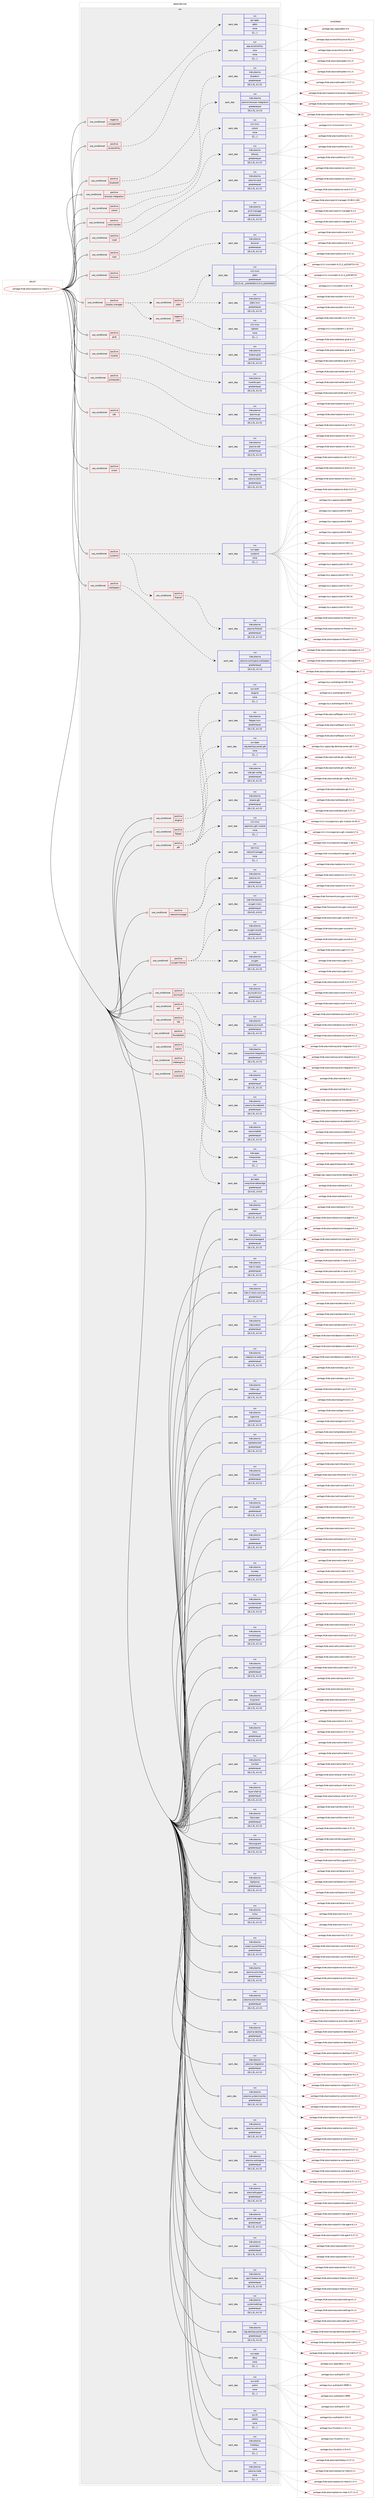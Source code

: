 digraph prolog {

# *************
# Graph options
# *************

newrank=true;
concentrate=true;
compound=true;
graph [rankdir=LR,fontname=Helvetica,fontsize=10,ranksep=1.5];#, ranksep=2.5, nodesep=0.2];
edge  [arrowhead=vee];
node  [fontname=Helvetica,fontsize=10];

# **********
# The ebuild
# **********

subgraph cluster_leftcol {
color=gray;
label=<<i>ebuild</i>>;
id [label="portage://kde-plasma/plasma-meta-6.1.5", color=red, width=4, href="../kde-plasma/plasma-meta-6.1.5.svg"];
}

# ****************
# The dependencies
# ****************

subgraph cluster_midcol {
color=gray;
label=<<i>dependencies</i>>;
subgraph cluster_compile {
fillcolor="#eeeeee";
style=filled;
label=<<i>compile</i>>;
}
subgraph cluster_compileandrun {
fillcolor="#eeeeee";
style=filled;
label=<<i>compile and run</i>>;
}
subgraph cluster_run {
fillcolor="#eeeeee";
style=filled;
label=<<i>run</i>>;
subgraph cond71128 {
dependency284499 [label=<<TABLE BORDER="0" CELLBORDER="1" CELLSPACING="0" CELLPADDING="4"><TR><TD ROWSPAN="3" CELLPADDING="10">use_conditional</TD></TR><TR><TD>negative</TD></TR><TR><TD>unsupported</TD></TR></TABLE>>, shape=none, color=red];
subgraph pack211057 {
dependency284500 [label=<<TABLE BORDER="0" CELLBORDER="1" CELLSPACING="0" CELLPADDING="4" WIDTH="220"><TR><TD ROWSPAN="6" CELLPADDING="30">pack_dep</TD></TR><TR><TD WIDTH="110">run</TD></TR><TR><TD>gui-apps</TD></TR><TR><TD>qt6ct</TD></TR><TR><TD>none</TD></TR><TR><TD>[[],,,,]</TD></TR></TABLE>>, shape=none, color=blue];
}
dependency284499:e -> dependency284500:w [weight=20,style="dashed",arrowhead="vee"];
}
id:e -> dependency284499:w [weight=20,style="solid",arrowhead="odot"];
subgraph cond71129 {
dependency284501 [label=<<TABLE BORDER="0" CELLBORDER="1" CELLSPACING="0" CELLPADDING="4"><TR><TD ROWSPAN="3" CELLPADDING="10">use_conditional</TD></TR><TR><TD>positive</TD></TR><TR><TD>accessibility</TD></TR></TABLE>>, shape=none, color=red];
subgraph pack211058 {
dependency284502 [label=<<TABLE BORDER="0" CELLBORDER="1" CELLSPACING="0" CELLPADDING="4" WIDTH="220"><TR><TD ROWSPAN="6" CELLPADDING="30">pack_dep</TD></TR><TR><TD WIDTH="110">run</TD></TR><TR><TD>app-accessibility</TD></TR><TR><TD>orca</TD></TR><TR><TD>none</TD></TR><TR><TD>[[],,,,]</TD></TR></TABLE>>, shape=none, color=blue];
}
dependency284501:e -> dependency284502:w [weight=20,style="dashed",arrowhead="vee"];
}
id:e -> dependency284501:w [weight=20,style="solid",arrowhead="odot"];
subgraph cond71130 {
dependency284503 [label=<<TABLE BORDER="0" CELLBORDER="1" CELLSPACING="0" CELLPADDING="4"><TR><TD ROWSPAN="3" CELLPADDING="10">use_conditional</TD></TR><TR><TD>positive</TD></TR><TR><TD>bluetooth</TD></TR></TABLE>>, shape=none, color=red];
subgraph pack211059 {
dependency284504 [label=<<TABLE BORDER="0" CELLBORDER="1" CELLSPACING="0" CELLPADDING="4" WIDTH="220"><TR><TD ROWSPAN="6" CELLPADDING="30">pack_dep</TD></TR><TR><TD WIDTH="110">run</TD></TR><TR><TD>kde-plasma</TD></TR><TR><TD>bluedevil</TD></TR><TR><TD>greaterequal</TD></TR><TR><TD>[[6,1,5],,,6.1.5]</TD></TR></TABLE>>, shape=none, color=blue];
}
dependency284503:e -> dependency284504:w [weight=20,style="dashed",arrowhead="vee"];
}
id:e -> dependency284503:w [weight=20,style="solid",arrowhead="odot"];
subgraph cond71131 {
dependency284505 [label=<<TABLE BORDER="0" CELLBORDER="1" CELLSPACING="0" CELLPADDING="4"><TR><TD ROWSPAN="3" CELLPADDING="10">use_conditional</TD></TR><TR><TD>positive</TD></TR><TR><TD>browser-integration</TD></TR></TABLE>>, shape=none, color=red];
subgraph pack211060 {
dependency284506 [label=<<TABLE BORDER="0" CELLBORDER="1" CELLSPACING="0" CELLPADDING="4" WIDTH="220"><TR><TD ROWSPAN="6" CELLPADDING="30">pack_dep</TD></TR><TR><TD WIDTH="110">run</TD></TR><TR><TD>kde-plasma</TD></TR><TR><TD>plasma-browser-integration</TD></TR><TR><TD>greaterequal</TD></TR><TR><TD>[[6,1,5],,,6.1.5]</TD></TR></TABLE>>, shape=none, color=blue];
}
dependency284505:e -> dependency284506:w [weight=20,style="dashed",arrowhead="vee"];
}
id:e -> dependency284505:w [weight=20,style="solid",arrowhead="odot"];
subgraph cond71132 {
dependency284507 [label=<<TABLE BORDER="0" CELLBORDER="1" CELLSPACING="0" CELLPADDING="4"><TR><TD ROWSPAN="3" CELLPADDING="10">use_conditional</TD></TR><TR><TD>positive</TD></TR><TR><TD>colord</TD></TR></TABLE>>, shape=none, color=red];
subgraph pack211061 {
dependency284508 [label=<<TABLE BORDER="0" CELLBORDER="1" CELLSPACING="0" CELLPADDING="4" WIDTH="220"><TR><TD ROWSPAN="6" CELLPADDING="30">pack_dep</TD></TR><TR><TD WIDTH="110">run</TD></TR><TR><TD>x11-misc</TD></TR><TR><TD>colord</TD></TR><TR><TD>none</TD></TR><TR><TD>[[],,,,]</TD></TR></TABLE>>, shape=none, color=blue];
}
dependency284507:e -> dependency284508:w [weight=20,style="dashed",arrowhead="vee"];
}
id:e -> dependency284507:w [weight=20,style="solid",arrowhead="odot"];
subgraph cond71133 {
dependency284509 [label=<<TABLE BORDER="0" CELLBORDER="1" CELLSPACING="0" CELLPADDING="4"><TR><TD ROWSPAN="3" CELLPADDING="10">use_conditional</TD></TR><TR><TD>positive</TD></TR><TR><TD>crash-handler</TD></TR></TABLE>>, shape=none, color=red];
subgraph pack211062 {
dependency284510 [label=<<TABLE BORDER="0" CELLBORDER="1" CELLSPACING="0" CELLPADDING="4" WIDTH="220"><TR><TD ROWSPAN="6" CELLPADDING="30">pack_dep</TD></TR><TR><TD WIDTH="110">run</TD></TR><TR><TD>kde-plasma</TD></TR><TR><TD>drkonqi</TD></TR><TR><TD>greaterequal</TD></TR><TR><TD>[[6,1,5],,,6.1.5]</TD></TR></TABLE>>, shape=none, color=blue];
}
dependency284509:e -> dependency284510:w [weight=20,style="dashed",arrowhead="vee"];
}
id:e -> dependency284509:w [weight=20,style="solid",arrowhead="odot"];
subgraph cond71134 {
dependency284511 [label=<<TABLE BORDER="0" CELLBORDER="1" CELLSPACING="0" CELLPADDING="4"><TR><TD ROWSPAN="3" CELLPADDING="10">use_conditional</TD></TR><TR><TD>positive</TD></TR><TR><TD>crypt</TD></TR></TABLE>>, shape=none, color=red];
subgraph pack211063 {
dependency284512 [label=<<TABLE BORDER="0" CELLBORDER="1" CELLSPACING="0" CELLPADDING="4" WIDTH="220"><TR><TD ROWSPAN="6" CELLPADDING="30">pack_dep</TD></TR><TR><TD WIDTH="110">run</TD></TR><TR><TD>kde-plasma</TD></TR><TR><TD>plasma-vault</TD></TR><TR><TD>greaterequal</TD></TR><TR><TD>[[6,1,5],,,6.1.5]</TD></TR></TABLE>>, shape=none, color=blue];
}
dependency284511:e -> dependency284512:w [weight=20,style="dashed",arrowhead="vee"];
}
id:e -> dependency284511:w [weight=20,style="solid",arrowhead="odot"];
subgraph cond71135 {
dependency284513 [label=<<TABLE BORDER="0" CELLBORDER="1" CELLSPACING="0" CELLPADDING="4"><TR><TD ROWSPAN="3" CELLPADDING="10">use_conditional</TD></TR><TR><TD>positive</TD></TR><TR><TD>cups</TD></TR></TABLE>>, shape=none, color=red];
subgraph pack211064 {
dependency284514 [label=<<TABLE BORDER="0" CELLBORDER="1" CELLSPACING="0" CELLPADDING="4" WIDTH="220"><TR><TD ROWSPAN="6" CELLPADDING="30">pack_dep</TD></TR><TR><TD WIDTH="110">run</TD></TR><TR><TD>kde-plasma</TD></TR><TR><TD>print-manager</TD></TR><TR><TD>greaterequal</TD></TR><TR><TD>[[6,1,5],,,6.1.5]</TD></TR></TABLE>>, shape=none, color=blue];
}
dependency284513:e -> dependency284514:w [weight=20,style="dashed",arrowhead="vee"];
}
id:e -> dependency284513:w [weight=20,style="solid",arrowhead="odot"];
subgraph cond71136 {
dependency284515 [label=<<TABLE BORDER="0" CELLBORDER="1" CELLSPACING="0" CELLPADDING="4"><TR><TD ROWSPAN="3" CELLPADDING="10">use_conditional</TD></TR><TR><TD>positive</TD></TR><TR><TD>discover</TD></TR></TABLE>>, shape=none, color=red];
subgraph pack211065 {
dependency284516 [label=<<TABLE BORDER="0" CELLBORDER="1" CELLSPACING="0" CELLPADDING="4" WIDTH="220"><TR><TD ROWSPAN="6" CELLPADDING="30">pack_dep</TD></TR><TR><TD WIDTH="110">run</TD></TR><TR><TD>kde-plasma</TD></TR><TR><TD>discover</TD></TR><TR><TD>greaterequal</TD></TR><TR><TD>[[6,1,5],,,6.1.5]</TD></TR></TABLE>>, shape=none, color=blue];
}
dependency284515:e -> dependency284516:w [weight=20,style="dashed",arrowhead="vee"];
}
id:e -> dependency284515:w [weight=20,style="solid",arrowhead="odot"];
subgraph cond71137 {
dependency284517 [label=<<TABLE BORDER="0" CELLBORDER="1" CELLSPACING="0" CELLPADDING="4"><TR><TD ROWSPAN="3" CELLPADDING="10">use_conditional</TD></TR><TR><TD>positive</TD></TR><TR><TD>display-manager</TD></TR></TABLE>>, shape=none, color=red];
subgraph cond71138 {
dependency284518 [label=<<TABLE BORDER="0" CELLBORDER="1" CELLSPACING="0" CELLPADDING="4"><TR><TD ROWSPAN="3" CELLPADDING="10">use_conditional</TD></TR><TR><TD>positive</TD></TR><TR><TD>sddm</TD></TR></TABLE>>, shape=none, color=red];
subgraph pack211066 {
dependency284519 [label=<<TABLE BORDER="0" CELLBORDER="1" CELLSPACING="0" CELLPADDING="4" WIDTH="220"><TR><TD ROWSPAN="6" CELLPADDING="30">pack_dep</TD></TR><TR><TD WIDTH="110">run</TD></TR><TR><TD>kde-plasma</TD></TR><TR><TD>sddm-kcm</TD></TR><TR><TD>greaterequal</TD></TR><TR><TD>[[6,1,5],,,6.1.5]</TD></TR></TABLE>>, shape=none, color=blue];
}
dependency284518:e -> dependency284519:w [weight=20,style="dashed",arrowhead="vee"];
subgraph pack211067 {
dependency284520 [label=<<TABLE BORDER="0" CELLBORDER="1" CELLSPACING="0" CELLPADDING="4" WIDTH="220"><TR><TD ROWSPAN="6" CELLPADDING="30">pack_dep</TD></TR><TR><TD WIDTH="110">run</TD></TR><TR><TD>x11-misc</TD></TR><TR><TD>sddm</TD></TR><TR><TD>greaterequal</TD></TR><TR><TD>[[0,21,0],,_p20240302,0.21.0_p20240302]</TD></TR></TABLE>>, shape=none, color=blue];
}
dependency284518:e -> dependency284520:w [weight=20,style="dashed",arrowhead="vee"];
}
dependency284517:e -> dependency284518:w [weight=20,style="dashed",arrowhead="vee"];
subgraph cond71139 {
dependency284521 [label=<<TABLE BORDER="0" CELLBORDER="1" CELLSPACING="0" CELLPADDING="4"><TR><TD ROWSPAN="3" CELLPADDING="10">use_conditional</TD></TR><TR><TD>negative</TD></TR><TR><TD>sddm</TD></TR></TABLE>>, shape=none, color=red];
subgraph pack211068 {
dependency284522 [label=<<TABLE BORDER="0" CELLBORDER="1" CELLSPACING="0" CELLPADDING="4" WIDTH="220"><TR><TD ROWSPAN="6" CELLPADDING="30">pack_dep</TD></TR><TR><TD WIDTH="110">run</TD></TR><TR><TD>x11-misc</TD></TR><TR><TD>lightdm</TD></TR><TR><TD>none</TD></TR><TR><TD>[[],,,,]</TD></TR></TABLE>>, shape=none, color=blue];
}
dependency284521:e -> dependency284522:w [weight=20,style="dashed",arrowhead="vee"];
}
dependency284517:e -> dependency284521:w [weight=20,style="dashed",arrowhead="vee"];
}
id:e -> dependency284517:w [weight=20,style="solid",arrowhead="odot"];
subgraph cond71140 {
dependency284523 [label=<<TABLE BORDER="0" CELLBORDER="1" CELLSPACING="0" CELLPADDING="4"><TR><TD ROWSPAN="3" CELLPADDING="10">use_conditional</TD></TR><TR><TD>positive</TD></TR><TR><TD>elogind</TD></TR></TABLE>>, shape=none, color=red];
subgraph pack211069 {
dependency284524 [label=<<TABLE BORDER="0" CELLBORDER="1" CELLSPACING="0" CELLPADDING="4" WIDTH="220"><TR><TD ROWSPAN="6" CELLPADDING="30">pack_dep</TD></TR><TR><TD WIDTH="110">run</TD></TR><TR><TD>sys-auth</TD></TR><TR><TD>elogind</TD></TR><TR><TD>none</TD></TR><TR><TD>[[],,,,]</TD></TR></TABLE>>, shape=none, color=blue];
}
dependency284523:e -> dependency284524:w [weight=20,style="dashed",arrowhead="vee"];
}
id:e -> dependency284523:w [weight=20,style="solid",arrowhead="odot"];
subgraph cond71141 {
dependency284525 [label=<<TABLE BORDER="0" CELLBORDER="1" CELLSPACING="0" CELLPADDING="4"><TR><TD ROWSPAN="3" CELLPADDING="10">use_conditional</TD></TR><TR><TD>positive</TD></TR><TR><TD>flatpak</TD></TR></TABLE>>, shape=none, color=red];
subgraph pack211070 {
dependency284526 [label=<<TABLE BORDER="0" CELLBORDER="1" CELLSPACING="0" CELLPADDING="4" WIDTH="220"><TR><TD ROWSPAN="6" CELLPADDING="30">pack_dep</TD></TR><TR><TD WIDTH="110">run</TD></TR><TR><TD>kde-plasma</TD></TR><TR><TD>flatpak-kcm</TD></TR><TR><TD>greaterequal</TD></TR><TR><TD>[[6,1,5],,,6.1.5]</TD></TR></TABLE>>, shape=none, color=blue];
}
dependency284525:e -> dependency284526:w [weight=20,style="dashed",arrowhead="vee"];
}
id:e -> dependency284525:w [weight=20,style="solid",arrowhead="odot"];
subgraph cond71142 {
dependency284527 [label=<<TABLE BORDER="0" CELLBORDER="1" CELLSPACING="0" CELLPADDING="4"><TR><TD ROWSPAN="3" CELLPADDING="10">use_conditional</TD></TR><TR><TD>positive</TD></TR><TR><TD>grub</TD></TR></TABLE>>, shape=none, color=red];
subgraph pack211071 {
dependency284528 [label=<<TABLE BORDER="0" CELLBORDER="1" CELLSPACING="0" CELLPADDING="4" WIDTH="220"><TR><TD ROWSPAN="6" CELLPADDING="30">pack_dep</TD></TR><TR><TD WIDTH="110">run</TD></TR><TR><TD>kde-plasma</TD></TR><TR><TD>breeze-grub</TD></TR><TR><TD>greaterequal</TD></TR><TR><TD>[[6,1,5],,,6.1.5]</TD></TR></TABLE>>, shape=none, color=blue];
}
dependency284527:e -> dependency284528:w [weight=20,style="dashed",arrowhead="vee"];
}
id:e -> dependency284527:w [weight=20,style="solid",arrowhead="odot"];
subgraph cond71143 {
dependency284529 [label=<<TABLE BORDER="0" CELLBORDER="1" CELLSPACING="0" CELLPADDING="4"><TR><TD ROWSPAN="3" CELLPADDING="10">use_conditional</TD></TR><TR><TD>positive</TD></TR><TR><TD>gtk</TD></TR></TABLE>>, shape=none, color=red];
subgraph pack211072 {
dependency284530 [label=<<TABLE BORDER="0" CELLBORDER="1" CELLSPACING="0" CELLPADDING="4" WIDTH="220"><TR><TD ROWSPAN="6" CELLPADDING="30">pack_dep</TD></TR><TR><TD WIDTH="110">run</TD></TR><TR><TD>kde-plasma</TD></TR><TR><TD>breeze-gtk</TD></TR><TR><TD>greaterequal</TD></TR><TR><TD>[[6,1,5],,,6.1.5]</TD></TR></TABLE>>, shape=none, color=blue];
}
dependency284529:e -> dependency284530:w [weight=20,style="dashed",arrowhead="vee"];
subgraph pack211073 {
dependency284531 [label=<<TABLE BORDER="0" CELLBORDER="1" CELLSPACING="0" CELLPADDING="4" WIDTH="220"><TR><TD ROWSPAN="6" CELLPADDING="30">pack_dep</TD></TR><TR><TD WIDTH="110">run</TD></TR><TR><TD>kde-plasma</TD></TR><TR><TD>kde-gtk-config</TD></TR><TR><TD>greaterequal</TD></TR><TR><TD>[[6,1,5],,,6.1.5]</TD></TR></TABLE>>, shape=none, color=blue];
}
dependency284529:e -> dependency284531:w [weight=20,style="dashed",arrowhead="vee"];
subgraph pack211074 {
dependency284532 [label=<<TABLE BORDER="0" CELLBORDER="1" CELLSPACING="0" CELLPADDING="4" WIDTH="220"><TR><TD ROWSPAN="6" CELLPADDING="30">pack_dep</TD></TR><TR><TD WIDTH="110">run</TD></TR><TR><TD>sys-apps</TD></TR><TR><TD>xdg-desktop-portal-gtk</TD></TR><TR><TD>none</TD></TR><TR><TD>[[],,,,]</TD></TR></TABLE>>, shape=none, color=blue];
}
dependency284529:e -> dependency284532:w [weight=20,style="dashed",arrowhead="vee"];
subgraph pack211075 {
dependency284533 [label=<<TABLE BORDER="0" CELLBORDER="1" CELLSPACING="0" CELLPADDING="4" WIDTH="220"><TR><TD ROWSPAN="6" CELLPADDING="30">pack_dep</TD></TR><TR><TD WIDTH="110">run</TD></TR><TR><TD>x11-misc</TD></TR><TR><TD>appmenu-gtk-module</TD></TR><TR><TD>none</TD></TR><TR><TD>[[],,,,]</TD></TR></TABLE>>, shape=none, color=blue];
}
dependency284529:e -> dependency284533:w [weight=20,style="dashed",arrowhead="vee"];
}
id:e -> dependency284529:w [weight=20,style="solid",arrowhead="odot"];
subgraph cond71144 {
dependency284534 [label=<<TABLE BORDER="0" CELLBORDER="1" CELLSPACING="0" CELLPADDING="4"><TR><TD ROWSPAN="3" CELLPADDING="10">use_conditional</TD></TR><TR><TD>positive</TD></TR><TR><TD>kwallet</TD></TR></TABLE>>, shape=none, color=red];
subgraph pack211076 {
dependency284535 [label=<<TABLE BORDER="0" CELLBORDER="1" CELLSPACING="0" CELLPADDING="4" WIDTH="220"><TR><TD ROWSPAN="6" CELLPADDING="30">pack_dep</TD></TR><TR><TD WIDTH="110">run</TD></TR><TR><TD>kde-plasma</TD></TR><TR><TD>kwallet-pam</TD></TR><TR><TD>greaterequal</TD></TR><TR><TD>[[6,1,5],,,6.1.5]</TD></TR></TABLE>>, shape=none, color=blue];
}
dependency284534:e -> dependency284535:w [weight=20,style="dashed",arrowhead="vee"];
}
id:e -> dependency284534:w [weight=20,style="solid",arrowhead="odot"];
subgraph cond71145 {
dependency284536 [label=<<TABLE BORDER="0" CELLBORDER="1" CELLSPACING="0" CELLPADDING="4"><TR><TD ROWSPAN="3" CELLPADDING="10">use_conditional</TD></TR><TR><TD>positive</TD></TR><TR><TD>networkmanager</TD></TR></TABLE>>, shape=none, color=red];
subgraph pack211077 {
dependency284537 [label=<<TABLE BORDER="0" CELLBORDER="1" CELLSPACING="0" CELLPADDING="4" WIDTH="220"><TR><TD ROWSPAN="6" CELLPADDING="30">pack_dep</TD></TR><TR><TD WIDTH="110">run</TD></TR><TR><TD>kde-plasma</TD></TR><TR><TD>plasma-nm</TD></TR><TR><TD>greaterequal</TD></TR><TR><TD>[[6,1,5],,,6.1.5]</TD></TR></TABLE>>, shape=none, color=blue];
}
dependency284536:e -> dependency284537:w [weight=20,style="dashed",arrowhead="vee"];
subgraph pack211078 {
dependency284538 [label=<<TABLE BORDER="0" CELLBORDER="1" CELLSPACING="0" CELLPADDING="4" WIDTH="220"><TR><TD ROWSPAN="6" CELLPADDING="30">pack_dep</TD></TR><TR><TD WIDTH="110">run</TD></TR><TR><TD>net-misc</TD></TR><TR><TD>networkmanager</TD></TR><TR><TD>none</TD></TR><TR><TD>[[],,,,]</TD></TR></TABLE>>, shape=none, color=blue];
}
dependency284536:e -> dependency284538:w [weight=20,style="dashed",arrowhead="vee"];
}
id:e -> dependency284536:w [weight=20,style="solid",arrowhead="odot"];
subgraph cond71146 {
dependency284539 [label=<<TABLE BORDER="0" CELLBORDER="1" CELLSPACING="0" CELLPADDING="4"><TR><TD ROWSPAN="3" CELLPADDING="10">use_conditional</TD></TR><TR><TD>positive</TD></TR><TR><TD>oxygen-theme</TD></TR></TABLE>>, shape=none, color=red];
subgraph pack211079 {
dependency284540 [label=<<TABLE BORDER="0" CELLBORDER="1" CELLSPACING="0" CELLPADDING="4" WIDTH="220"><TR><TD ROWSPAN="6" CELLPADDING="30">pack_dep</TD></TR><TR><TD WIDTH="110">run</TD></TR><TR><TD>kde-frameworks</TD></TR><TR><TD>oxygen-icons</TD></TR><TR><TD>greaterequal</TD></TR><TR><TD>[[6,0,0],,,6.0.0]</TD></TR></TABLE>>, shape=none, color=blue];
}
dependency284539:e -> dependency284540:w [weight=20,style="dashed",arrowhead="vee"];
subgraph pack211080 {
dependency284541 [label=<<TABLE BORDER="0" CELLBORDER="1" CELLSPACING="0" CELLPADDING="4" WIDTH="220"><TR><TD ROWSPAN="6" CELLPADDING="30">pack_dep</TD></TR><TR><TD WIDTH="110">run</TD></TR><TR><TD>kde-plasma</TD></TR><TR><TD>oxygen</TD></TR><TR><TD>greaterequal</TD></TR><TR><TD>[[6,1,5],,,6.1.5]</TD></TR></TABLE>>, shape=none, color=blue];
}
dependency284539:e -> dependency284541:w [weight=20,style="dashed",arrowhead="vee"];
subgraph pack211081 {
dependency284542 [label=<<TABLE BORDER="0" CELLBORDER="1" CELLSPACING="0" CELLPADDING="4" WIDTH="220"><TR><TD ROWSPAN="6" CELLPADDING="30">pack_dep</TD></TR><TR><TD WIDTH="110">run</TD></TR><TR><TD>kde-plasma</TD></TR><TR><TD>oxygen-sounds</TD></TR><TR><TD>greaterequal</TD></TR><TR><TD>[[6,1,5],,,6.1.5]</TD></TR></TABLE>>, shape=none, color=blue];
}
dependency284539:e -> dependency284542:w [weight=20,style="dashed",arrowhead="vee"];
}
id:e -> dependency284539:w [weight=20,style="solid",arrowhead="odot"];
subgraph cond71147 {
dependency284543 [label=<<TABLE BORDER="0" CELLBORDER="1" CELLSPACING="0" CELLPADDING="4"><TR><TD ROWSPAN="3" CELLPADDING="10">use_conditional</TD></TR><TR><TD>positive</TD></TR><TR><TD>plymouth</TD></TR></TABLE>>, shape=none, color=red];
subgraph pack211082 {
dependency284544 [label=<<TABLE BORDER="0" CELLBORDER="1" CELLSPACING="0" CELLPADDING="4" WIDTH="220"><TR><TD ROWSPAN="6" CELLPADDING="30">pack_dep</TD></TR><TR><TD WIDTH="110">run</TD></TR><TR><TD>kde-plasma</TD></TR><TR><TD>breeze-plymouth</TD></TR><TR><TD>greaterequal</TD></TR><TR><TD>[[6,1,5],,,6.1.5]</TD></TR></TABLE>>, shape=none, color=blue];
}
dependency284543:e -> dependency284544:w [weight=20,style="dashed",arrowhead="vee"];
subgraph pack211083 {
dependency284545 [label=<<TABLE BORDER="0" CELLBORDER="1" CELLSPACING="0" CELLPADDING="4" WIDTH="220"><TR><TD ROWSPAN="6" CELLPADDING="30">pack_dep</TD></TR><TR><TD WIDTH="110">run</TD></TR><TR><TD>kde-plasma</TD></TR><TR><TD>plymouth-kcm</TD></TR><TR><TD>greaterequal</TD></TR><TR><TD>[[6,1,5],,,6.1.5]</TD></TR></TABLE>>, shape=none, color=blue];
}
dependency284543:e -> dependency284545:w [weight=20,style="dashed",arrowhead="vee"];
}
id:e -> dependency284543:w [weight=20,style="solid",arrowhead="odot"];
subgraph cond71148 {
dependency284546 [label=<<TABLE BORDER="0" CELLBORDER="1" CELLSPACING="0" CELLPADDING="4"><TR><TD ROWSPAN="3" CELLPADDING="10">use_conditional</TD></TR><TR><TD>positive</TD></TR><TR><TD>pulseaudio</TD></TR></TABLE>>, shape=none, color=red];
subgraph pack211084 {
dependency284547 [label=<<TABLE BORDER="0" CELLBORDER="1" CELLSPACING="0" CELLPADDING="4" WIDTH="220"><TR><TD ROWSPAN="6" CELLPADDING="30">pack_dep</TD></TR><TR><TD WIDTH="110">run</TD></TR><TR><TD>kde-plasma</TD></TR><TR><TD>plasma-pa</TD></TR><TR><TD>greaterequal</TD></TR><TR><TD>[[6,1,5],,,6.1.5]</TD></TR></TABLE>>, shape=none, color=blue];
}
dependency284546:e -> dependency284547:w [weight=20,style="dashed",arrowhead="vee"];
}
id:e -> dependency284546:w [weight=20,style="solid",arrowhead="odot"];
subgraph cond71149 {
dependency284548 [label=<<TABLE BORDER="0" CELLBORDER="1" CELLSPACING="0" CELLPADDING="4"><TR><TD ROWSPAN="3" CELLPADDING="10">use_conditional</TD></TR><TR><TD>positive</TD></TR><TR><TD>qt5</TD></TR></TABLE>>, shape=none, color=red];
subgraph pack211085 {
dependency284549 [label=<<TABLE BORDER="0" CELLBORDER="1" CELLSPACING="0" CELLPADDING="4" WIDTH="220"><TR><TD ROWSPAN="6" CELLPADDING="30">pack_dep</TD></TR><TR><TD WIDTH="110">run</TD></TR><TR><TD>kde-plasma</TD></TR><TR><TD>kwayland-integration</TD></TR><TR><TD>greaterequal</TD></TR><TR><TD>[[6,1,5],,,6.1.5]</TD></TR></TABLE>>, shape=none, color=blue];
}
dependency284548:e -> dependency284549:w [weight=20,style="dashed",arrowhead="vee"];
}
id:e -> dependency284548:w [weight=20,style="solid",arrowhead="odot"];
subgraph cond71150 {
dependency284550 [label=<<TABLE BORDER="0" CELLBORDER="1" CELLSPACING="0" CELLPADDING="4"><TR><TD ROWSPAN="3" CELLPADDING="10">use_conditional</TD></TR><TR><TD>positive</TD></TR><TR><TD>rdp</TD></TR></TABLE>>, shape=none, color=red];
subgraph pack211086 {
dependency284551 [label=<<TABLE BORDER="0" CELLBORDER="1" CELLSPACING="0" CELLPADDING="4" WIDTH="220"><TR><TD ROWSPAN="6" CELLPADDING="30">pack_dep</TD></TR><TR><TD WIDTH="110">run</TD></TR><TR><TD>kde-plasma</TD></TR><TR><TD>krdp</TD></TR><TR><TD>greaterequal</TD></TR><TR><TD>[[6,1,5],,,6.1.5]</TD></TR></TABLE>>, shape=none, color=blue];
}
dependency284550:e -> dependency284551:w [weight=20,style="dashed",arrowhead="vee"];
}
id:e -> dependency284550:w [weight=20,style="solid",arrowhead="odot"];
subgraph cond71151 {
dependency284552 [label=<<TABLE BORDER="0" CELLBORDER="1" CELLSPACING="0" CELLPADDING="4"><TR><TD ROWSPAN="3" CELLPADDING="10">use_conditional</TD></TR><TR><TD>positive</TD></TR><TR><TD>sdk</TD></TR></TABLE>>, shape=none, color=red];
subgraph pack211087 {
dependency284553 [label=<<TABLE BORDER="0" CELLBORDER="1" CELLSPACING="0" CELLPADDING="4" WIDTH="220"><TR><TD ROWSPAN="6" CELLPADDING="30">pack_dep</TD></TR><TR><TD WIDTH="110">run</TD></TR><TR><TD>kde-plasma</TD></TR><TR><TD>plasma-sdk</TD></TR><TR><TD>greaterequal</TD></TR><TR><TD>[[6,1,5],,,6.1.5]</TD></TR></TABLE>>, shape=none, color=blue];
}
dependency284552:e -> dependency284553:w [weight=20,style="dashed",arrowhead="vee"];
}
id:e -> dependency284552:w [weight=20,style="solid",arrowhead="odot"];
subgraph cond71152 {
dependency284554 [label=<<TABLE BORDER="0" CELLBORDER="1" CELLSPACING="0" CELLPADDING="4"><TR><TD ROWSPAN="3" CELLPADDING="10">use_conditional</TD></TR><TR><TD>positive</TD></TR><TR><TD>smart</TD></TR></TABLE>>, shape=none, color=red];
subgraph pack211088 {
dependency284555 [label=<<TABLE BORDER="0" CELLBORDER="1" CELLSPACING="0" CELLPADDING="4" WIDTH="220"><TR><TD ROWSPAN="6" CELLPADDING="30">pack_dep</TD></TR><TR><TD WIDTH="110">run</TD></TR><TR><TD>kde-plasma</TD></TR><TR><TD>plasma-disks</TD></TR><TR><TD>greaterequal</TD></TR><TR><TD>[[6,1,5],,,6.1.5]</TD></TR></TABLE>>, shape=none, color=blue];
}
dependency284554:e -> dependency284555:w [weight=20,style="dashed",arrowhead="vee"];
}
id:e -> dependency284554:w [weight=20,style="solid",arrowhead="odot"];
subgraph cond71153 {
dependency284556 [label=<<TABLE BORDER="0" CELLBORDER="1" CELLSPACING="0" CELLPADDING="4"><TR><TD ROWSPAN="3" CELLPADDING="10">use_conditional</TD></TR><TR><TD>positive</TD></TR><TR><TD>systemd</TD></TR></TABLE>>, shape=none, color=red];
subgraph pack211089 {
dependency284557 [label=<<TABLE BORDER="0" CELLBORDER="1" CELLSPACING="0" CELLPADDING="4" WIDTH="220"><TR><TD ROWSPAN="6" CELLPADDING="30">pack_dep</TD></TR><TR><TD WIDTH="110">run</TD></TR><TR><TD>sys-apps</TD></TR><TR><TD>systemd</TD></TR><TR><TD>none</TD></TR><TR><TD>[[],,,,]</TD></TR></TABLE>>, shape=none, color=blue];
}
dependency284556:e -> dependency284557:w [weight=20,style="dashed",arrowhead="vee"];
subgraph cond71154 {
dependency284558 [label=<<TABLE BORDER="0" CELLBORDER="1" CELLSPACING="0" CELLPADDING="4"><TR><TD ROWSPAN="3" CELLPADDING="10">use_conditional</TD></TR><TR><TD>positive</TD></TR><TR><TD>firewall</TD></TR></TABLE>>, shape=none, color=red];
subgraph pack211090 {
dependency284559 [label=<<TABLE BORDER="0" CELLBORDER="1" CELLSPACING="0" CELLPADDING="4" WIDTH="220"><TR><TD ROWSPAN="6" CELLPADDING="30">pack_dep</TD></TR><TR><TD WIDTH="110">run</TD></TR><TR><TD>kde-plasma</TD></TR><TR><TD>plasma-firewall</TD></TR><TR><TD>greaterequal</TD></TR><TR><TD>[[6,1,5],,,6.1.5]</TD></TR></TABLE>>, shape=none, color=blue];
}
dependency284558:e -> dependency284559:w [weight=20,style="dashed",arrowhead="vee"];
}
dependency284556:e -> dependency284558:w [weight=20,style="dashed",arrowhead="vee"];
}
id:e -> dependency284556:w [weight=20,style="solid",arrowhead="odot"];
subgraph cond71155 {
dependency284560 [label=<<TABLE BORDER="0" CELLBORDER="1" CELLSPACING="0" CELLPADDING="4"><TR><TD ROWSPAN="3" CELLPADDING="10">use_conditional</TD></TR><TR><TD>positive</TD></TR><TR><TD>thunderbolt</TD></TR></TABLE>>, shape=none, color=red];
subgraph pack211091 {
dependency284561 [label=<<TABLE BORDER="0" CELLBORDER="1" CELLSPACING="0" CELLPADDING="4" WIDTH="220"><TR><TD ROWSPAN="6" CELLPADDING="30">pack_dep</TD></TR><TR><TD WIDTH="110">run</TD></TR><TR><TD>kde-plasma</TD></TR><TR><TD>plasma-thunderbolt</TD></TR><TR><TD>greaterequal</TD></TR><TR><TD>[[6,1,5],,,6.1.5]</TD></TR></TABLE>>, shape=none, color=blue];
}
dependency284560:e -> dependency284561:w [weight=20,style="dashed",arrowhead="vee"];
}
id:e -> dependency284560:w [weight=20,style="solid",arrowhead="odot"];
subgraph cond71156 {
dependency284562 [label=<<TABLE BORDER="0" CELLBORDER="1" CELLSPACING="0" CELLPADDING="4"><TR><TD ROWSPAN="3" CELLPADDING="10">use_conditional</TD></TR><TR><TD>positive</TD></TR><TR><TD>wacom</TD></TR></TABLE>>, shape=none, color=red];
subgraph pack211092 {
dependency284563 [label=<<TABLE BORDER="0" CELLBORDER="1" CELLSPACING="0" CELLPADDING="4" WIDTH="220"><TR><TD ROWSPAN="6" CELLPADDING="30">pack_dep</TD></TR><TR><TD WIDTH="110">run</TD></TR><TR><TD>kde-plasma</TD></TR><TR><TD>wacomtablet</TD></TR><TR><TD>greaterequal</TD></TR><TR><TD>[[6,1,5],,,6.1.5]</TD></TR></TABLE>>, shape=none, color=blue];
}
dependency284562:e -> dependency284563:w [weight=20,style="dashed",arrowhead="vee"];
}
id:e -> dependency284562:w [weight=20,style="solid",arrowhead="odot"];
subgraph cond71157 {
dependency284564 [label=<<TABLE BORDER="0" CELLBORDER="1" CELLSPACING="0" CELLPADDING="4"><TR><TD ROWSPAN="3" CELLPADDING="10">use_conditional</TD></TR><TR><TD>positive</TD></TR><TR><TD>wallpapers</TD></TR></TABLE>>, shape=none, color=red];
subgraph pack211093 {
dependency284565 [label=<<TABLE BORDER="0" CELLBORDER="1" CELLSPACING="0" CELLPADDING="4" WIDTH="220"><TR><TD ROWSPAN="6" CELLPADDING="30">pack_dep</TD></TR><TR><TD WIDTH="110">run</TD></TR><TR><TD>kde-plasma</TD></TR><TR><TD>plasma-workspace-wallpapers</TD></TR><TR><TD>greaterequal</TD></TR><TR><TD>[[6,1,5],,,6.1.5]</TD></TR></TABLE>>, shape=none, color=blue];
}
dependency284564:e -> dependency284565:w [weight=20,style="dashed",arrowhead="vee"];
}
id:e -> dependency284564:w [weight=20,style="solid",arrowhead="odot"];
subgraph cond71158 {
dependency284566 [label=<<TABLE BORDER="0" CELLBORDER="1" CELLSPACING="0" CELLPADDING="4"><TR><TD ROWSPAN="3" CELLPADDING="10">use_conditional</TD></TR><TR><TD>positive</TD></TR><TR><TD>webengine</TD></TR></TABLE>>, shape=none, color=red];
subgraph pack211094 {
dependency284567 [label=<<TABLE BORDER="0" CELLBORDER="1" CELLSPACING="0" CELLPADDING="4" WIDTH="220"><TR><TD ROWSPAN="6" CELLPADDING="30">pack_dep</TD></TR><TR><TD WIDTH="110">run</TD></TR><TR><TD>kde-apps</TD></TR><TR><TD>khelpcenter</TD></TR><TR><TD>none</TD></TR><TR><TD>[[],,,,]</TD></TR></TABLE>>, shape=none, color=blue];
}
dependency284566:e -> dependency284567:w [weight=20,style="dashed",arrowhead="vee"];
}
id:e -> dependency284566:w [weight=20,style="solid",arrowhead="odot"];
subgraph cond71159 {
dependency284568 [label=<<TABLE BORDER="0" CELLBORDER="1" CELLSPACING="0" CELLPADDING="4"><TR><TD ROWSPAN="3" CELLPADDING="10">use_conditional</TD></TR><TR><TD>positive</TD></TR><TR><TD>xwayland</TD></TR></TABLE>>, shape=none, color=red];
subgraph pack211095 {
dependency284569 [label=<<TABLE BORDER="0" CELLBORDER="1" CELLSPACING="0" CELLPADDING="4" WIDTH="220"><TR><TD ROWSPAN="6" CELLPADDING="30">pack_dep</TD></TR><TR><TD WIDTH="110">run</TD></TR><TR><TD>gui-apps</TD></TR><TR><TD>xwaylandvideobridge</TD></TR><TR><TD>greaterequal</TD></TR><TR><TD>[[0,4,0],,,0.4.0]</TD></TR></TABLE>>, shape=none, color=blue];
}
dependency284568:e -> dependency284569:w [weight=20,style="dashed",arrowhead="vee"];
}
id:e -> dependency284568:w [weight=20,style="solid",arrowhead="odot"];
subgraph pack211096 {
dependency284570 [label=<<TABLE BORDER="0" CELLBORDER="1" CELLSPACING="0" CELLPADDING="4" WIDTH="220"><TR><TD ROWSPAN="6" CELLPADDING="30">pack_dep</TD></TR><TR><TD WIDTH="110">run</TD></TR><TR><TD>kde-plasma</TD></TR><TR><TD>breeze</TD></TR><TR><TD>greaterequal</TD></TR><TR><TD>[[6,1,5],,,6.1.5]</TD></TR></TABLE>>, shape=none, color=blue];
}
id:e -> dependency284570:w [weight=20,style="solid",arrowhead="odot"];
subgraph pack211097 {
dependency284571 [label=<<TABLE BORDER="0" CELLBORDER="1" CELLSPACING="0" CELLPADDING="4" WIDTH="220"><TR><TD ROWSPAN="6" CELLPADDING="30">pack_dep</TD></TR><TR><TD WIDTH="110">run</TD></TR><TR><TD>kde-plasma</TD></TR><TR><TD>kactivitymanagerd</TD></TR><TR><TD>greaterequal</TD></TR><TR><TD>[[6,1,5],,,6.1.5]</TD></TR></TABLE>>, shape=none, color=blue];
}
id:e -> dependency284571:w [weight=20,style="solid",arrowhead="odot"];
subgraph pack211098 {
dependency284572 [label=<<TABLE BORDER="0" CELLBORDER="1" CELLSPACING="0" CELLPADDING="4" WIDTH="220"><TR><TD ROWSPAN="6" CELLPADDING="30">pack_dep</TD></TR><TR><TD WIDTH="110">run</TD></TR><TR><TD>kde-plasma</TD></TR><TR><TD>kde-cli-tools</TD></TR><TR><TD>greaterequal</TD></TR><TR><TD>[[6,1,5],,,6.1.5]</TD></TR></TABLE>>, shape=none, color=blue];
}
id:e -> dependency284572:w [weight=20,style="solid",arrowhead="odot"];
subgraph pack211099 {
dependency284573 [label=<<TABLE BORDER="0" CELLBORDER="1" CELLSPACING="0" CELLPADDING="4" WIDTH="220"><TR><TD ROWSPAN="6" CELLPADDING="30">pack_dep</TD></TR><TR><TD WIDTH="110">run</TD></TR><TR><TD>kde-plasma</TD></TR><TR><TD>kde-cli-tools-common</TD></TR><TR><TD>greaterequal</TD></TR><TR><TD>[[6,1,5],,,6.1.5]</TD></TR></TABLE>>, shape=none, color=blue];
}
id:e -> dependency284573:w [weight=20,style="solid",arrowhead="odot"];
subgraph pack211100 {
dependency284574 [label=<<TABLE BORDER="0" CELLBORDER="1" CELLSPACING="0" CELLPADDING="4" WIDTH="220"><TR><TD ROWSPAN="6" CELLPADDING="30">pack_dep</TD></TR><TR><TD WIDTH="110">run</TD></TR><TR><TD>kde-plasma</TD></TR><TR><TD>kdecoration</TD></TR><TR><TD>greaterequal</TD></TR><TR><TD>[[6,1,5],,,6.1.5]</TD></TR></TABLE>>, shape=none, color=blue];
}
id:e -> dependency284574:w [weight=20,style="solid",arrowhead="odot"];
subgraph pack211101 {
dependency284575 [label=<<TABLE BORDER="0" CELLBORDER="1" CELLSPACING="0" CELLPADDING="4" WIDTH="220"><TR><TD ROWSPAN="6" CELLPADDING="30">pack_dep</TD></TR><TR><TD WIDTH="110">run</TD></TR><TR><TD>kde-plasma</TD></TR><TR><TD>kdeplasma-addons</TD></TR><TR><TD>greaterequal</TD></TR><TR><TD>[[6,1,5],,,6.1.5]</TD></TR></TABLE>>, shape=none, color=blue];
}
id:e -> dependency284575:w [weight=20,style="solid",arrowhead="odot"];
subgraph pack211102 {
dependency284576 [label=<<TABLE BORDER="0" CELLBORDER="1" CELLSPACING="0" CELLPADDING="4" WIDTH="220"><TR><TD ROWSPAN="6" CELLPADDING="30">pack_dep</TD></TR><TR><TD WIDTH="110">run</TD></TR><TR><TD>kde-plasma</TD></TR><TR><TD>kdesu-gui</TD></TR><TR><TD>greaterequal</TD></TR><TR><TD>[[6,1,5],,,6.1.5]</TD></TR></TABLE>>, shape=none, color=blue];
}
id:e -> dependency284576:w [weight=20,style="solid",arrowhead="odot"];
subgraph pack211103 {
dependency284577 [label=<<TABLE BORDER="0" CELLBORDER="1" CELLSPACING="0" CELLPADDING="4" WIDTH="220"><TR><TD ROWSPAN="6" CELLPADDING="30">pack_dep</TD></TR><TR><TD WIDTH="110">run</TD></TR><TR><TD>kde-plasma</TD></TR><TR><TD>kgamma</TD></TR><TR><TD>greaterequal</TD></TR><TR><TD>[[6,1,5],,,6.1.5]</TD></TR></TABLE>>, shape=none, color=blue];
}
id:e -> dependency284577:w [weight=20,style="solid",arrowhead="odot"];
subgraph pack211104 {
dependency284578 [label=<<TABLE BORDER="0" CELLBORDER="1" CELLSPACING="0" CELLPADDING="4" WIDTH="220"><TR><TD ROWSPAN="6" CELLPADDING="30">pack_dep</TD></TR><TR><TD WIDTH="110">run</TD></TR><TR><TD>kde-plasma</TD></TR><TR><TD>kglobalacceld</TD></TR><TR><TD>greaterequal</TD></TR><TR><TD>[[6,1,5],,,6.1.5]</TD></TR></TABLE>>, shape=none, color=blue];
}
id:e -> dependency284578:w [weight=20,style="solid",arrowhead="odot"];
subgraph pack211105 {
dependency284579 [label=<<TABLE BORDER="0" CELLBORDER="1" CELLSPACING="0" CELLPADDING="4" WIDTH="220"><TR><TD ROWSPAN="6" CELLPADDING="30">pack_dep</TD></TR><TR><TD WIDTH="110">run</TD></TR><TR><TD>kde-plasma</TD></TR><TR><TD>kinfocenter</TD></TR><TR><TD>greaterequal</TD></TR><TR><TD>[[6,1,5],,,6.1.5]</TD></TR></TABLE>>, shape=none, color=blue];
}
id:e -> dependency284579:w [weight=20,style="solid",arrowhead="odot"];
subgraph pack211106 {
dependency284580 [label=<<TABLE BORDER="0" CELLBORDER="1" CELLSPACING="0" CELLPADDING="4" WIDTH="220"><TR><TD ROWSPAN="6" CELLPADDING="30">pack_dep</TD></TR><TR><TD WIDTH="110">run</TD></TR><TR><TD>kde-plasma</TD></TR><TR><TD>kmenuedit</TD></TR><TR><TD>greaterequal</TD></TR><TR><TD>[[6,1,5],,,6.1.5]</TD></TR></TABLE>>, shape=none, color=blue];
}
id:e -> dependency284580:w [weight=20,style="solid",arrowhead="odot"];
subgraph pack211107 {
dependency284581 [label=<<TABLE BORDER="0" CELLBORDER="1" CELLSPACING="0" CELLPADDING="4" WIDTH="220"><TR><TD ROWSPAN="6" CELLPADDING="30">pack_dep</TD></TR><TR><TD WIDTH="110">run</TD></TR><TR><TD>kde-plasma</TD></TR><TR><TD>kpipewire</TD></TR><TR><TD>greaterequal</TD></TR><TR><TD>[[6,1,5],,,6.1.5]</TD></TR></TABLE>>, shape=none, color=blue];
}
id:e -> dependency284581:w [weight=20,style="solid",arrowhead="odot"];
subgraph pack211108 {
dependency284582 [label=<<TABLE BORDER="0" CELLBORDER="1" CELLSPACING="0" CELLPADDING="4" WIDTH="220"><TR><TD ROWSPAN="6" CELLPADDING="30">pack_dep</TD></TR><TR><TD WIDTH="110">run</TD></TR><TR><TD>kde-plasma</TD></TR><TR><TD>kscreen</TD></TR><TR><TD>greaterequal</TD></TR><TR><TD>[[6,1,5],,,6.1.5]</TD></TR></TABLE>>, shape=none, color=blue];
}
id:e -> dependency284582:w [weight=20,style="solid",arrowhead="odot"];
subgraph pack211109 {
dependency284583 [label=<<TABLE BORDER="0" CELLBORDER="1" CELLSPACING="0" CELLPADDING="4" WIDTH="220"><TR><TD ROWSPAN="6" CELLPADDING="30">pack_dep</TD></TR><TR><TD WIDTH="110">run</TD></TR><TR><TD>kde-plasma</TD></TR><TR><TD>kscreenlocker</TD></TR><TR><TD>greaterequal</TD></TR><TR><TD>[[6,1,5],,,6.1.5]</TD></TR></TABLE>>, shape=none, color=blue];
}
id:e -> dependency284583:w [weight=20,style="solid",arrowhead="odot"];
subgraph pack211110 {
dependency284584 [label=<<TABLE BORDER="0" CELLBORDER="1" CELLSPACING="0" CELLPADDING="4" WIDTH="220"><TR><TD ROWSPAN="6" CELLPADDING="30">pack_dep</TD></TR><TR><TD WIDTH="110">run</TD></TR><TR><TD>kde-plasma</TD></TR><TR><TD>ksshaskpass</TD></TR><TR><TD>greaterequal</TD></TR><TR><TD>[[6,1,5],,,6.1.5]</TD></TR></TABLE>>, shape=none, color=blue];
}
id:e -> dependency284584:w [weight=20,style="solid",arrowhead="odot"];
subgraph pack211111 {
dependency284585 [label=<<TABLE BORDER="0" CELLBORDER="1" CELLSPACING="0" CELLPADDING="4" WIDTH="220"><TR><TD ROWSPAN="6" CELLPADDING="30">pack_dep</TD></TR><TR><TD WIDTH="110">run</TD></TR><TR><TD>kde-plasma</TD></TR><TR><TD>ksystemstats</TD></TR><TR><TD>greaterequal</TD></TR><TR><TD>[[6,1,5],,,6.1.5]</TD></TR></TABLE>>, shape=none, color=blue];
}
id:e -> dependency284585:w [weight=20,style="solid",arrowhead="odot"];
subgraph pack211112 {
dependency284586 [label=<<TABLE BORDER="0" CELLBORDER="1" CELLSPACING="0" CELLPADDING="4" WIDTH="220"><TR><TD ROWSPAN="6" CELLPADDING="30">pack_dep</TD></TR><TR><TD WIDTH="110">run</TD></TR><TR><TD>kde-plasma</TD></TR><TR><TD>kwayland</TD></TR><TR><TD>greaterequal</TD></TR><TR><TD>[[6,1,5],,,6.1.5]</TD></TR></TABLE>>, shape=none, color=blue];
}
id:e -> dependency284586:w [weight=20,style="solid",arrowhead="odot"];
subgraph pack211113 {
dependency284587 [label=<<TABLE BORDER="0" CELLBORDER="1" CELLSPACING="0" CELLPADDING="4" WIDTH="220"><TR><TD ROWSPAN="6" CELLPADDING="30">pack_dep</TD></TR><TR><TD WIDTH="110">run</TD></TR><TR><TD>kde-plasma</TD></TR><TR><TD>kwin</TD></TR><TR><TD>greaterequal</TD></TR><TR><TD>[[6,1,5],,,6.1.5]</TD></TR></TABLE>>, shape=none, color=blue];
}
id:e -> dependency284587:w [weight=20,style="solid",arrowhead="odot"];
subgraph pack211114 {
dependency284588 [label=<<TABLE BORDER="0" CELLBORDER="1" CELLSPACING="0" CELLPADDING="4" WIDTH="220"><TR><TD ROWSPAN="6" CELLPADDING="30">pack_dep</TD></TR><TR><TD WIDTH="110">run</TD></TR><TR><TD>kde-plasma</TD></TR><TR><TD>kwrited</TD></TR><TR><TD>greaterequal</TD></TR><TR><TD>[[6,1,5],,,6.1.5]</TD></TR></TABLE>>, shape=none, color=blue];
}
id:e -> dependency284588:w [weight=20,style="solid",arrowhead="odot"];
subgraph pack211115 {
dependency284589 [label=<<TABLE BORDER="0" CELLBORDER="1" CELLSPACING="0" CELLPADDING="4" WIDTH="220"><TR><TD ROWSPAN="6" CELLPADDING="30">pack_dep</TD></TR><TR><TD WIDTH="110">run</TD></TR><TR><TD>kde-plasma</TD></TR><TR><TD>layer-shell-qt</TD></TR><TR><TD>greaterequal</TD></TR><TR><TD>[[6,1,5],,,6.1.5]</TD></TR></TABLE>>, shape=none, color=blue];
}
id:e -> dependency284589:w [weight=20,style="solid",arrowhead="odot"];
subgraph pack211116 {
dependency284590 [label=<<TABLE BORDER="0" CELLBORDER="1" CELLSPACING="0" CELLPADDING="4" WIDTH="220"><TR><TD ROWSPAN="6" CELLPADDING="30">pack_dep</TD></TR><TR><TD WIDTH="110">run</TD></TR><TR><TD>kde-plasma</TD></TR><TR><TD>libkscreen</TD></TR><TR><TD>greaterequal</TD></TR><TR><TD>[[6,1,5],,,6.1.5]</TD></TR></TABLE>>, shape=none, color=blue];
}
id:e -> dependency284590:w [weight=20,style="solid",arrowhead="odot"];
subgraph pack211117 {
dependency284591 [label=<<TABLE BORDER="0" CELLBORDER="1" CELLSPACING="0" CELLPADDING="4" WIDTH="220"><TR><TD ROWSPAN="6" CELLPADDING="30">pack_dep</TD></TR><TR><TD WIDTH="110">run</TD></TR><TR><TD>kde-plasma</TD></TR><TR><TD>libksysguard</TD></TR><TR><TD>greaterequal</TD></TR><TR><TD>[[6,1,5],,,6.1.5]</TD></TR></TABLE>>, shape=none, color=blue];
}
id:e -> dependency284591:w [weight=20,style="solid",arrowhead="odot"];
subgraph pack211118 {
dependency284592 [label=<<TABLE BORDER="0" CELLBORDER="1" CELLSPACING="0" CELLPADDING="4" WIDTH="220"><TR><TD ROWSPAN="6" CELLPADDING="30">pack_dep</TD></TR><TR><TD WIDTH="110">run</TD></TR><TR><TD>kde-plasma</TD></TR><TR><TD>libplasma</TD></TR><TR><TD>greaterequal</TD></TR><TR><TD>[[6,1,5],,,6.1.5]</TD></TR></TABLE>>, shape=none, color=blue];
}
id:e -> dependency284592:w [weight=20,style="solid",arrowhead="odot"];
subgraph pack211119 {
dependency284593 [label=<<TABLE BORDER="0" CELLBORDER="1" CELLSPACING="0" CELLPADDING="4" WIDTH="220"><TR><TD ROWSPAN="6" CELLPADDING="30">pack_dep</TD></TR><TR><TD WIDTH="110">run</TD></TR><TR><TD>kde-plasma</TD></TR><TR><TD>milou</TD></TR><TR><TD>greaterequal</TD></TR><TR><TD>[[6,1,5],,,6.1.5]</TD></TR></TABLE>>, shape=none, color=blue];
}
id:e -> dependency284593:w [weight=20,style="solid",arrowhead="odot"];
subgraph pack211120 {
dependency284594 [label=<<TABLE BORDER="0" CELLBORDER="1" CELLSPACING="0" CELLPADDING="4" WIDTH="220"><TR><TD ROWSPAN="6" CELLPADDING="30">pack_dep</TD></TR><TR><TD WIDTH="110">run</TD></TR><TR><TD>kde-plasma</TD></TR><TR><TD>ocean-sound-theme</TD></TR><TR><TD>greaterequal</TD></TR><TR><TD>[[6,1,5],,,6.1.5]</TD></TR></TABLE>>, shape=none, color=blue];
}
id:e -> dependency284594:w [weight=20,style="solid",arrowhead="odot"];
subgraph pack211121 {
dependency284595 [label=<<TABLE BORDER="0" CELLBORDER="1" CELLSPACING="0" CELLPADDING="4" WIDTH="220"><TR><TD ROWSPAN="6" CELLPADDING="30">pack_dep</TD></TR><TR><TD WIDTH="110">run</TD></TR><TR><TD>kde-plasma</TD></TR><TR><TD>plasma-activities</TD></TR><TR><TD>greaterequal</TD></TR><TR><TD>[[6,1,5],,,6.1.5]</TD></TR></TABLE>>, shape=none, color=blue];
}
id:e -> dependency284595:w [weight=20,style="solid",arrowhead="odot"];
subgraph pack211122 {
dependency284596 [label=<<TABLE BORDER="0" CELLBORDER="1" CELLSPACING="0" CELLPADDING="4" WIDTH="220"><TR><TD ROWSPAN="6" CELLPADDING="30">pack_dep</TD></TR><TR><TD WIDTH="110">run</TD></TR><TR><TD>kde-plasma</TD></TR><TR><TD>plasma-activities-stats</TD></TR><TR><TD>greaterequal</TD></TR><TR><TD>[[6,1,5],,,6.1.5]</TD></TR></TABLE>>, shape=none, color=blue];
}
id:e -> dependency284596:w [weight=20,style="solid",arrowhead="odot"];
subgraph pack211123 {
dependency284597 [label=<<TABLE BORDER="0" CELLBORDER="1" CELLSPACING="0" CELLPADDING="4" WIDTH="220"><TR><TD ROWSPAN="6" CELLPADDING="30">pack_dep</TD></TR><TR><TD WIDTH="110">run</TD></TR><TR><TD>kde-plasma</TD></TR><TR><TD>plasma-desktop</TD></TR><TR><TD>greaterequal</TD></TR><TR><TD>[[6,1,5],,,6.1.5]</TD></TR></TABLE>>, shape=none, color=blue];
}
id:e -> dependency284597:w [weight=20,style="solid",arrowhead="odot"];
subgraph pack211124 {
dependency284598 [label=<<TABLE BORDER="0" CELLBORDER="1" CELLSPACING="0" CELLPADDING="4" WIDTH="220"><TR><TD ROWSPAN="6" CELLPADDING="30">pack_dep</TD></TR><TR><TD WIDTH="110">run</TD></TR><TR><TD>kde-plasma</TD></TR><TR><TD>plasma-integration</TD></TR><TR><TD>greaterequal</TD></TR><TR><TD>[[6,1,5],,,6.1.5]</TD></TR></TABLE>>, shape=none, color=blue];
}
id:e -> dependency284598:w [weight=20,style="solid",arrowhead="odot"];
subgraph pack211125 {
dependency284599 [label=<<TABLE BORDER="0" CELLBORDER="1" CELLSPACING="0" CELLPADDING="4" WIDTH="220"><TR><TD ROWSPAN="6" CELLPADDING="30">pack_dep</TD></TR><TR><TD WIDTH="110">run</TD></TR><TR><TD>kde-plasma</TD></TR><TR><TD>plasma-systemmonitor</TD></TR><TR><TD>greaterequal</TD></TR><TR><TD>[[6,1,5],,,6.1.5]</TD></TR></TABLE>>, shape=none, color=blue];
}
id:e -> dependency284599:w [weight=20,style="solid",arrowhead="odot"];
subgraph pack211126 {
dependency284600 [label=<<TABLE BORDER="0" CELLBORDER="1" CELLSPACING="0" CELLPADDING="4" WIDTH="220"><TR><TD ROWSPAN="6" CELLPADDING="30">pack_dep</TD></TR><TR><TD WIDTH="110">run</TD></TR><TR><TD>kde-plasma</TD></TR><TR><TD>plasma-welcome</TD></TR><TR><TD>greaterequal</TD></TR><TR><TD>[[6,1,5],,,6.1.5]</TD></TR></TABLE>>, shape=none, color=blue];
}
id:e -> dependency284600:w [weight=20,style="solid",arrowhead="odot"];
subgraph pack211127 {
dependency284601 [label=<<TABLE BORDER="0" CELLBORDER="1" CELLSPACING="0" CELLPADDING="4" WIDTH="220"><TR><TD ROWSPAN="6" CELLPADDING="30">pack_dep</TD></TR><TR><TD WIDTH="110">run</TD></TR><TR><TD>kde-plasma</TD></TR><TR><TD>plasma-workspace</TD></TR><TR><TD>greaterequal</TD></TR><TR><TD>[[6,1,5],,,6.1.5]</TD></TR></TABLE>>, shape=none, color=blue];
}
id:e -> dependency284601:w [weight=20,style="solid",arrowhead="odot"];
subgraph pack211128 {
dependency284602 [label=<<TABLE BORDER="0" CELLBORDER="1" CELLSPACING="0" CELLPADDING="4" WIDTH="220"><TR><TD ROWSPAN="6" CELLPADDING="30">pack_dep</TD></TR><TR><TD WIDTH="110">run</TD></TR><TR><TD>kde-plasma</TD></TR><TR><TD>plasma5support</TD></TR><TR><TD>greaterequal</TD></TR><TR><TD>[[6,1,5],,,6.1.5]</TD></TR></TABLE>>, shape=none, color=blue];
}
id:e -> dependency284602:w [weight=20,style="solid",arrowhead="odot"];
subgraph pack211129 {
dependency284603 [label=<<TABLE BORDER="0" CELLBORDER="1" CELLSPACING="0" CELLPADDING="4" WIDTH="220"><TR><TD ROWSPAN="6" CELLPADDING="30">pack_dep</TD></TR><TR><TD WIDTH="110">run</TD></TR><TR><TD>kde-plasma</TD></TR><TR><TD>polkit-kde-agent</TD></TR><TR><TD>greaterequal</TD></TR><TR><TD>[[6,1,5],,,6.1.5]</TD></TR></TABLE>>, shape=none, color=blue];
}
id:e -> dependency284603:w [weight=20,style="solid",arrowhead="odot"];
subgraph pack211130 {
dependency284604 [label=<<TABLE BORDER="0" CELLBORDER="1" CELLSPACING="0" CELLPADDING="4" WIDTH="220"><TR><TD ROWSPAN="6" CELLPADDING="30">pack_dep</TD></TR><TR><TD WIDTH="110">run</TD></TR><TR><TD>kde-plasma</TD></TR><TR><TD>powerdevil</TD></TR><TR><TD>greaterequal</TD></TR><TR><TD>[[6,1,5],,,6.1.5]</TD></TR></TABLE>>, shape=none, color=blue];
}
id:e -> dependency284604:w [weight=20,style="solid",arrowhead="odot"];
subgraph pack211131 {
dependency284605 [label=<<TABLE BORDER="0" CELLBORDER="1" CELLSPACING="0" CELLPADDING="4" WIDTH="220"><TR><TD ROWSPAN="6" CELLPADDING="30">pack_dep</TD></TR><TR><TD WIDTH="110">run</TD></TR><TR><TD>kde-plasma</TD></TR><TR><TD>qqc2-breeze-style</TD></TR><TR><TD>greaterequal</TD></TR><TR><TD>[[6,1,5],,,6.1.5]</TD></TR></TABLE>>, shape=none, color=blue];
}
id:e -> dependency284605:w [weight=20,style="solid",arrowhead="odot"];
subgraph pack211132 {
dependency284606 [label=<<TABLE BORDER="0" CELLBORDER="1" CELLSPACING="0" CELLPADDING="4" WIDTH="220"><TR><TD ROWSPAN="6" CELLPADDING="30">pack_dep</TD></TR><TR><TD WIDTH="110">run</TD></TR><TR><TD>kde-plasma</TD></TR><TR><TD>systemsettings</TD></TR><TR><TD>greaterequal</TD></TR><TR><TD>[[6,1,5],,,6.1.5]</TD></TR></TABLE>>, shape=none, color=blue];
}
id:e -> dependency284606:w [weight=20,style="solid",arrowhead="odot"];
subgraph pack211133 {
dependency284607 [label=<<TABLE BORDER="0" CELLBORDER="1" CELLSPACING="0" CELLPADDING="4" WIDTH="220"><TR><TD ROWSPAN="6" CELLPADDING="30">pack_dep</TD></TR><TR><TD WIDTH="110">run</TD></TR><TR><TD>kde-plasma</TD></TR><TR><TD>xdg-desktop-portal-kde</TD></TR><TR><TD>greaterequal</TD></TR><TR><TD>[[6,1,5],,,6.1.5]</TD></TR></TABLE>>, shape=none, color=blue];
}
id:e -> dependency284607:w [weight=20,style="solid",arrowhead="odot"];
subgraph pack211134 {
dependency284608 [label=<<TABLE BORDER="0" CELLBORDER="1" CELLSPACING="0" CELLPADDING="4" WIDTH="220"><TR><TD ROWSPAN="6" CELLPADDING="30">pack_dep</TD></TR><TR><TD WIDTH="110">run</TD></TR><TR><TD>sys-apps</TD></TR><TR><TD>dbus</TD></TR><TR><TD>none</TD></TR><TR><TD>[[],,,,]</TD></TR></TABLE>>, shape=none, color=blue];
}
id:e -> dependency284608:w [weight=20,style="solid",arrowhead="odot"];
subgraph pack211135 {
dependency284609 [label=<<TABLE BORDER="0" CELLBORDER="1" CELLSPACING="0" CELLPADDING="4" WIDTH="220"><TR><TD ROWSPAN="6" CELLPADDING="30">pack_dep</TD></TR><TR><TD WIDTH="110">run</TD></TR><TR><TD>sys-auth</TD></TR><TR><TD>polkit</TD></TR><TR><TD>none</TD></TR><TR><TD>[[],,,,]</TD></TR></TABLE>>, shape=none, color=blue];
}
id:e -> dependency284609:w [weight=20,style="solid",arrowhead="odot"];
subgraph pack211136 {
dependency284610 [label=<<TABLE BORDER="0" CELLBORDER="1" CELLSPACING="0" CELLPADDING="4" WIDTH="220"><TR><TD ROWSPAN="6" CELLPADDING="30">pack_dep</TD></TR><TR><TD WIDTH="110">run</TD></TR><TR><TD>sys-fs</TD></TR><TR><TD>udisks</TD></TR><TR><TD>none</TD></TR><TR><TD>[[],,,,]</TD></TR></TABLE>>, shape=none, color=blue];
}
id:e -> dependency284610:w [weight=20,style="solid",arrowhead="odot"];
subgraph pack211137 {
dependency284611 [label=<<TABLE BORDER="0" CELLBORDER="1" CELLSPACING="0" CELLPADDING="4" WIDTH="220"><TR><TD ROWSPAN="6" CELLPADDING="30">pack_dep</TD></TR><TR><TD WIDTH="110">run</TD></TR><TR><TD>kde-plasma</TD></TR><TR><TD>khotkeys</TD></TR><TR><TD>none</TD></TR><TR><TD>[[],,,,]</TD></TR></TABLE>>, shape=none, color=blue];
}
id:e -> dependency284611:w [weight=20,style="solid",arrowhead="odot"];
subgraph pack211138 {
dependency284612 [label=<<TABLE BORDER="0" CELLBORDER="1" CELLSPACING="0" CELLPADDING="4" WIDTH="220"><TR><TD ROWSPAN="6" CELLPADDING="30">pack_dep</TD></TR><TR><TD WIDTH="110">run</TD></TR><TR><TD>kde-plasma</TD></TR><TR><TD>plasma-meta</TD></TR><TR><TD>none</TD></TR><TR><TD>[[],,,,]</TD></TR></TABLE>>, shape=none, color=blue];
}
id:e -> dependency284612:w [weight=20,style="solid",arrowhead="odot"];
}
}

# **************
# The candidates
# **************

subgraph cluster_choices {
rank=same;
color=gray;
label=<<i>candidates</i>>;

subgraph choice211057 {
color=black;
nodesep=1;
choice103117105459711211211547113116549911645484657 [label="portage://gui-apps/qt6ct-0.9", color=red, width=4,href="../gui-apps/qt6ct-0.9.svg"];
dependency284500:e -> choice103117105459711211211547113116549911645484657:w [style=dotted,weight="100"];
}
subgraph choice211058 {
color=black;
nodesep=1;
choice9711211245979999101115115105981051081051161214711111499974552544650 [label="portage://app-accessibility/orca-46.2", color=red, width=4,href="../app-accessibility/orca-46.2.svg"];
choice97112112459799991011151151059810510810511612147111114999745525346504511449 [label="portage://app-accessibility/orca-45.2-r1", color=red, width=4,href="../app-accessibility/orca-45.2-r1.svg"];
dependency284502:e -> choice9711211245979999101115115105981051081051161214711111499974552544650:w [style=dotted,weight="100"];
dependency284502:e -> choice97112112459799991011151151059810510810511612147111114999745525346504511449:w [style=dotted,weight="100"];
}
subgraph choice211059 {
color=black;
nodesep=1;
choice1071001014511210897115109974798108117101100101118105108455446494653 [label="portage://kde-plasma/bluedevil-6.1.5", color=red, width=4,href="../kde-plasma/bluedevil-6.1.5.svg"];
choice1071001014511210897115109974798108117101100101118105108455446494652 [label="portage://kde-plasma/bluedevil-6.1.4", color=red, width=4,href="../kde-plasma/bluedevil-6.1.4.svg"];
choice10710010145112108971151099747981081171011001011181051084553465055464949 [label="portage://kde-plasma/bluedevil-5.27.11", color=red, width=4,href="../kde-plasma/bluedevil-5.27.11.svg"];
dependency284504:e -> choice1071001014511210897115109974798108117101100101118105108455446494653:w [style=dotted,weight="100"];
dependency284504:e -> choice1071001014511210897115109974798108117101100101118105108455446494652:w [style=dotted,weight="100"];
dependency284504:e -> choice10710010145112108971151099747981081171011001011181051084553465055464949:w [style=dotted,weight="100"];
}
subgraph choice211060 {
color=black;
nodesep=1;
choice10710010145112108971151099747112108971151099745981141111191151011144510511011610110311497116105111110455446494653 [label="portage://kde-plasma/plasma-browser-integration-6.1.5", color=red, width=4,href="../kde-plasma/plasma-browser-integration-6.1.5.svg"];
choice10710010145112108971151099747112108971151099745981141111191151011144510511011610110311497116105111110455446494652 [label="portage://kde-plasma/plasma-browser-integration-6.1.4", color=red, width=4,href="../kde-plasma/plasma-browser-integration-6.1.4.svg"];
choice107100101451121089711510997471121089711510997459811411111911510111445105110116101103114971161051111104553465055464949 [label="portage://kde-plasma/plasma-browser-integration-5.27.11", color=red, width=4,href="../kde-plasma/plasma-browser-integration-5.27.11.svg"];
dependency284506:e -> choice10710010145112108971151099747112108971151099745981141111191151011144510511011610110311497116105111110455446494653:w [style=dotted,weight="100"];
dependency284506:e -> choice10710010145112108971151099747112108971151099745981141111191151011144510511011610110311497116105111110455446494652:w [style=dotted,weight="100"];
dependency284506:e -> choice107100101451121089711510997471121089711510997459811411111911510111445105110116101103114971161051111104553465055464949:w [style=dotted,weight="100"];
}
subgraph choice211061 {
color=black;
nodesep=1;
choice1204949451091051159947991111081111141004549465246554511449 [label="portage://x11-misc/colord-1.4.7-r1", color=red, width=4,href="../x11-misc/colord-1.4.7-r1.svg"];
dependency284508:e -> choice1204949451091051159947991111081111141004549465246554511449:w [style=dotted,weight="100"];
}
subgraph choice211062 {
color=black;
nodesep=1;
choice10710010145112108971151099747100114107111110113105455446494653 [label="portage://kde-plasma/drkonqi-6.1.5", color=red, width=4,href="../kde-plasma/drkonqi-6.1.5.svg"];
choice10710010145112108971151099747100114107111110113105455446494652 [label="portage://kde-plasma/drkonqi-6.1.4", color=red, width=4,href="../kde-plasma/drkonqi-6.1.4.svg"];
choice107100101451121089711510997471001141071111101131054553465055464949 [label="portage://kde-plasma/drkonqi-5.27.11", color=red, width=4,href="../kde-plasma/drkonqi-5.27.11.svg"];
dependency284510:e -> choice10710010145112108971151099747100114107111110113105455446494653:w [style=dotted,weight="100"];
dependency284510:e -> choice10710010145112108971151099747100114107111110113105455446494652:w [style=dotted,weight="100"];
dependency284510:e -> choice107100101451121089711510997471001141071111101131054553465055464949:w [style=dotted,weight="100"];
}
subgraph choice211063 {
color=black;
nodesep=1;
choice1071001014511210897115109974711210897115109974511897117108116455446494653 [label="portage://kde-plasma/plasma-vault-6.1.5", color=red, width=4,href="../kde-plasma/plasma-vault-6.1.5.svg"];
choice1071001014511210897115109974711210897115109974511897117108116455446494652 [label="portage://kde-plasma/plasma-vault-6.1.4", color=red, width=4,href="../kde-plasma/plasma-vault-6.1.4.svg"];
choice10710010145112108971151099747112108971151099745118971171081164553465055464949 [label="portage://kde-plasma/plasma-vault-5.27.11", color=red, width=4,href="../kde-plasma/plasma-vault-5.27.11.svg"];
dependency284512:e -> choice1071001014511210897115109974711210897115109974511897117108116455446494653:w [style=dotted,weight="100"];
dependency284512:e -> choice1071001014511210897115109974711210897115109974511897117108116455446494652:w [style=dotted,weight="100"];
dependency284512:e -> choice10710010145112108971151099747112108971151099745118971171081164553465055464949:w [style=dotted,weight="100"];
}
subgraph choice211064 {
color=black;
nodesep=1;
choice10710010145112108971151099747112114105110116451099711097103101114455051464856465345114494848 [label="portage://kde-plasma/print-manager-23.08.5-r100", color=red, width=4,href="../kde-plasma/print-manager-23.08.5-r100.svg"];
choice10710010145112108971151099747112114105110116451099711097103101114455446494653 [label="portage://kde-plasma/print-manager-6.1.5", color=red, width=4,href="../kde-plasma/print-manager-6.1.5.svg"];
choice10710010145112108971151099747112114105110116451099711097103101114455446494652 [label="portage://kde-plasma/print-manager-6.1.4", color=red, width=4,href="../kde-plasma/print-manager-6.1.4.svg"];
dependency284514:e -> choice10710010145112108971151099747112114105110116451099711097103101114455051464856465345114494848:w [style=dotted,weight="100"];
dependency284514:e -> choice10710010145112108971151099747112114105110116451099711097103101114455446494653:w [style=dotted,weight="100"];
dependency284514:e -> choice10710010145112108971151099747112114105110116451099711097103101114455446494652:w [style=dotted,weight="100"];
}
subgraph choice211065 {
color=black;
nodesep=1;
choice1071001014511210897115109974710010511599111118101114455446494653 [label="portage://kde-plasma/discover-6.1.5", color=red, width=4,href="../kde-plasma/discover-6.1.5.svg"];
choice1071001014511210897115109974710010511599111118101114455446494652 [label="portage://kde-plasma/discover-6.1.4", color=red, width=4,href="../kde-plasma/discover-6.1.4.svg"];
choice10710010145112108971151099747100105115991111181011144553465055464949 [label="portage://kde-plasma/discover-5.27.11", color=red, width=4,href="../kde-plasma/discover-5.27.11.svg"];
dependency284516:e -> choice1071001014511210897115109974710010511599111118101114455446494653:w [style=dotted,weight="100"];
dependency284516:e -> choice1071001014511210897115109974710010511599111118101114455446494652:w [style=dotted,weight="100"];
dependency284516:e -> choice10710010145112108971151099747100105115991111181011144553465055464949:w [style=dotted,weight="100"];
}
subgraph choice211066 {
color=black;
nodesep=1;
choice107100101451121089711510997471151001001094510799109455446494653 [label="portage://kde-plasma/sddm-kcm-6.1.5", color=red, width=4,href="../kde-plasma/sddm-kcm-6.1.5.svg"];
choice107100101451121089711510997471151001001094510799109455446494652 [label="portage://kde-plasma/sddm-kcm-6.1.4", color=red, width=4,href="../kde-plasma/sddm-kcm-6.1.4.svg"];
choice1071001014511210897115109974711510010010945107991094553465055464949 [label="portage://kde-plasma/sddm-kcm-5.27.11", color=red, width=4,href="../kde-plasma/sddm-kcm-5.27.11.svg"];
dependency284519:e -> choice107100101451121089711510997471151001001094510799109455446494653:w [style=dotted,weight="100"];
dependency284519:e -> choice107100101451121089711510997471151001001094510799109455446494652:w [style=dotted,weight="100"];
dependency284519:e -> choice1071001014511210897115109974711510010010945107991094553465055464949:w [style=dotted,weight="100"];
}
subgraph choice211067 {
color=black;
nodesep=1;
choice120494945109105115994711510010010945484650494648951125048505248555051451144948 [label="portage://x11-misc/sddm-0.21.0_p20240723-r10", color=red, width=4,href="../x11-misc/sddm-0.21.0_p20240723-r10.svg"];
choice120494945109105115994711510010010945484650494648951125048505248555051 [label="portage://x11-misc/sddm-0.21.0_p20240723", color=red, width=4,href="../x11-misc/sddm-0.21.0_p20240723.svg"];
choice1204949451091051159947115100100109454846495646494511456 [label="portage://x11-misc/sddm-0.18.1-r8", color=red, width=4,href="../x11-misc/sddm-0.18.1-r8.svg"];
dependency284520:e -> choice120494945109105115994711510010010945484650494648951125048505248555051451144948:w [style=dotted,weight="100"];
dependency284520:e -> choice120494945109105115994711510010010945484650494648951125048505248555051:w [style=dotted,weight="100"];
dependency284520:e -> choice1204949451091051159947115100100109454846495646494511456:w [style=dotted,weight="100"];
}
subgraph choice211068 {
color=black;
nodesep=1;
choice1204949451091051159947108105103104116100109454946515046484511450 [label="portage://x11-misc/lightdm-1.32.0-r2", color=red, width=4,href="../x11-misc/lightdm-1.32.0-r2.svg"];
dependency284522:e -> choice1204949451091051159947108105103104116100109454946515046484511450:w [style=dotted,weight="100"];
}
subgraph choice211069 {
color=black;
nodesep=1;
choice115121115459711711610447101108111103105110100455053534653 [label="portage://sys-auth/elogind-255.5", color=red, width=4,href="../sys-auth/elogind-255.5.svg"];
choice1151211154597117116104471011081111031051101004550535046574511450 [label="portage://sys-auth/elogind-252.9-r2", color=red, width=4,href="../sys-auth/elogind-252.9-r2.svg"];
choice115121115459711711610447101108111103105110100455052544649484511452 [label="portage://sys-auth/elogind-246.10-r4", color=red, width=4,href="../sys-auth/elogind-246.10-r4.svg"];
dependency284524:e -> choice115121115459711711610447101108111103105110100455053534653:w [style=dotted,weight="100"];
dependency284524:e -> choice1151211154597117116104471011081111031051101004550535046574511450:w [style=dotted,weight="100"];
dependency284524:e -> choice115121115459711711610447101108111103105110100455052544649484511452:w [style=dotted,weight="100"];
}
subgraph choice211070 {
color=black;
nodesep=1;
choice1071001014511210897115109974710210897116112971074510799109455446494653 [label="portage://kde-plasma/flatpak-kcm-6.1.5", color=red, width=4,href="../kde-plasma/flatpak-kcm-6.1.5.svg"];
choice1071001014511210897115109974710210897116112971074510799109455446494652 [label="portage://kde-plasma/flatpak-kcm-6.1.4", color=red, width=4,href="../kde-plasma/flatpak-kcm-6.1.4.svg"];
choice10710010145112108971151099747102108971161129710745107991094553465055464949 [label="portage://kde-plasma/flatpak-kcm-5.27.11", color=red, width=4,href="../kde-plasma/flatpak-kcm-5.27.11.svg"];
dependency284526:e -> choice1071001014511210897115109974710210897116112971074510799109455446494653:w [style=dotted,weight="100"];
dependency284526:e -> choice1071001014511210897115109974710210897116112971074510799109455446494652:w [style=dotted,weight="100"];
dependency284526:e -> choice10710010145112108971151099747102108971161129710745107991094553465055464949:w [style=dotted,weight="100"];
}
subgraph choice211071 {
color=black;
nodesep=1;
choice10710010145112108971151099747981141011011221014510311411798455446494653 [label="portage://kde-plasma/breeze-grub-6.1.5", color=red, width=4,href="../kde-plasma/breeze-grub-6.1.5.svg"];
choice10710010145112108971151099747981141011011221014510311411798455446494652 [label="portage://kde-plasma/breeze-grub-6.1.4", color=red, width=4,href="../kde-plasma/breeze-grub-6.1.4.svg"];
choice107100101451121089711510997479811410110112210145103114117984553465055464949 [label="portage://kde-plasma/breeze-grub-5.27.11", color=red, width=4,href="../kde-plasma/breeze-grub-5.27.11.svg"];
dependency284528:e -> choice10710010145112108971151099747981141011011221014510311411798455446494653:w [style=dotted,weight="100"];
dependency284528:e -> choice10710010145112108971151099747981141011011221014510311411798455446494652:w [style=dotted,weight="100"];
dependency284528:e -> choice107100101451121089711510997479811410110112210145103114117984553465055464949:w [style=dotted,weight="100"];
}
subgraph choice211072 {
color=black;
nodesep=1;
choice107100101451121089711510997479811410110112210145103116107455446494653 [label="portage://kde-plasma/breeze-gtk-6.1.5", color=red, width=4,href="../kde-plasma/breeze-gtk-6.1.5.svg"];
choice107100101451121089711510997479811410110112210145103116107455446494652 [label="portage://kde-plasma/breeze-gtk-6.1.4", color=red, width=4,href="../kde-plasma/breeze-gtk-6.1.4.svg"];
choice1071001014511210897115109974798114101101122101451031161074553465055464949 [label="portage://kde-plasma/breeze-gtk-5.27.11", color=red, width=4,href="../kde-plasma/breeze-gtk-5.27.11.svg"];
dependency284530:e -> choice107100101451121089711510997479811410110112210145103116107455446494653:w [style=dotted,weight="100"];
dependency284530:e -> choice107100101451121089711510997479811410110112210145103116107455446494652:w [style=dotted,weight="100"];
dependency284530:e -> choice1071001014511210897115109974798114101101122101451031161074553465055464949:w [style=dotted,weight="100"];
}
subgraph choice211073 {
color=black;
nodesep=1;
choice10710010145112108971151099747107100101451031161074599111110102105103455446494653 [label="portage://kde-plasma/kde-gtk-config-6.1.5", color=red, width=4,href="../kde-plasma/kde-gtk-config-6.1.5.svg"];
choice10710010145112108971151099747107100101451031161074599111110102105103455446494652 [label="portage://kde-plasma/kde-gtk-config-6.1.4", color=red, width=4,href="../kde-plasma/kde-gtk-config-6.1.4.svg"];
choice107100101451121089711510997471071001014510311610745991111101021051034553465055464949 [label="portage://kde-plasma/kde-gtk-config-5.27.11", color=red, width=4,href="../kde-plasma/kde-gtk-config-5.27.11.svg"];
dependency284531:e -> choice10710010145112108971151099747107100101451031161074599111110102105103455446494653:w [style=dotted,weight="100"];
dependency284531:e -> choice10710010145112108971151099747107100101451031161074599111110102105103455446494652:w [style=dotted,weight="100"];
dependency284531:e -> choice107100101451121089711510997471071001014510311610745991111101021051034553465055464949:w [style=dotted,weight="100"];
}
subgraph choice211074 {
color=black;
nodesep=1;
choice1151211154597112112115471201001034510010111510711611111245112111114116971084510311610745494649524649 [label="portage://sys-apps/xdg-desktop-portal-gtk-1.14.1", color=red, width=4,href="../sys-apps/xdg-desktop-portal-gtk-1.14.1.svg"];
dependency284532:e -> choice1151211154597112112115471201001034510010111510711611111245112111114116971084510311610745494649524649:w [style=dotted,weight="100"];
}
subgraph choice211075 {
color=black;
nodesep=1;
choice12049494510910511599479711211210910111011745103116107451091111001171081014550524648534511450 [label="portage://x11-misc/appmenu-gtk-module-24.05-r2", color=red, width=4,href="../x11-misc/appmenu-gtk-module-24.05-r2.svg"];
choice1204949451091051159947971121121091011101174510311610745109111100117108101454846554654 [label="portage://x11-misc/appmenu-gtk-module-0.7.6", color=red, width=4,href="../x11-misc/appmenu-gtk-module-0.7.6.svg"];
dependency284533:e -> choice12049494510910511599479711211210910111011745103116107451091111001171081014550524648534511450:w [style=dotted,weight="100"];
dependency284533:e -> choice1204949451091051159947971121121091011101174510311610745109111100117108101454846554654:w [style=dotted,weight="100"];
}
subgraph choice211076 {
color=black;
nodesep=1;
choice10710010145112108971151099747107119971081081011164511297109455446494653 [label="portage://kde-plasma/kwallet-pam-6.1.5", color=red, width=4,href="../kde-plasma/kwallet-pam-6.1.5.svg"];
choice10710010145112108971151099747107119971081081011164511297109455446494652 [label="portage://kde-plasma/kwallet-pam-6.1.4", color=red, width=4,href="../kde-plasma/kwallet-pam-6.1.4.svg"];
choice107100101451121089711510997471071199710810810111645112971094553465055464949 [label="portage://kde-plasma/kwallet-pam-5.27.11", color=red, width=4,href="../kde-plasma/kwallet-pam-5.27.11.svg"];
dependency284535:e -> choice10710010145112108971151099747107119971081081011164511297109455446494653:w [style=dotted,weight="100"];
dependency284535:e -> choice10710010145112108971151099747107119971081081011164511297109455446494652:w [style=dotted,weight="100"];
dependency284535:e -> choice107100101451121089711510997471071199710810810111645112971094553465055464949:w [style=dotted,weight="100"];
}
subgraph choice211077 {
color=black;
nodesep=1;
choice10710010145112108971151099747112108971151099745110109455446494653 [label="portage://kde-plasma/plasma-nm-6.1.5", color=red, width=4,href="../kde-plasma/plasma-nm-6.1.5.svg"];
choice10710010145112108971151099747112108971151099745110109455446494652 [label="portage://kde-plasma/plasma-nm-6.1.4", color=red, width=4,href="../kde-plasma/plasma-nm-6.1.4.svg"];
choice107100101451121089711510997471121089711510997451101094553465055464949 [label="portage://kde-plasma/plasma-nm-5.27.11", color=red, width=4,href="../kde-plasma/plasma-nm-5.27.11.svg"];
dependency284537:e -> choice10710010145112108971151099747112108971151099745110109455446494653:w [style=dotted,weight="100"];
dependency284537:e -> choice10710010145112108971151099747112108971151099745110109455446494652:w [style=dotted,weight="100"];
dependency284537:e -> choice107100101451121089711510997471121089711510997451101094553465055464949:w [style=dotted,weight="100"];
}
subgraph choice211078 {
color=black;
nodesep=1;
choice110101116451091051159947110101116119111114107109971109710310111445494652564652 [label="portage://net-misc/networkmanager-1.48.4", color=red, width=4,href="../net-misc/networkmanager-1.48.4.svg"];
choice1101011164510910511599471101011161191111141071099711097103101114454946525446484511449 [label="portage://net-misc/networkmanager-1.46.0-r1", color=red, width=4,href="../net-misc/networkmanager-1.46.0-r1.svg"];
dependency284538:e -> choice110101116451091051159947110101116119111114107109971109710310111445494652564652:w [style=dotted,weight="100"];
dependency284538:e -> choice1101011164510910511599471101011161191111141071099711097103101114454946525446484511449:w [style=dotted,weight="100"];
}
subgraph choice211079 {
color=black;
nodesep=1;
choice1071001014510211497109101119111114107115471111201211031011104510599111110115455446484648 [label="portage://kde-frameworks/oxygen-icons-6.0.0", color=red, width=4,href="../kde-frameworks/oxygen-icons-6.0.0.svg"];
choice10710010145102114971091011191111141071154711112012110310111045105991111101154553464949544648 [label="portage://kde-frameworks/oxygen-icons-5.116.0", color=red, width=4,href="../kde-frameworks/oxygen-icons-5.116.0.svg"];
dependency284540:e -> choice1071001014510211497109101119111114107115471111201211031011104510599111110115455446484648:w [style=dotted,weight="100"];
dependency284540:e -> choice10710010145102114971091011191111141071154711112012110310111045105991111101154553464949544648:w [style=dotted,weight="100"];
}
subgraph choice211080 {
color=black;
nodesep=1;
choice10710010145112108971151099747111120121103101110455446494653 [label="portage://kde-plasma/oxygen-6.1.5", color=red, width=4,href="../kde-plasma/oxygen-6.1.5.svg"];
choice10710010145112108971151099747111120121103101110455446494652 [label="portage://kde-plasma/oxygen-6.1.4", color=red, width=4,href="../kde-plasma/oxygen-6.1.4.svg"];
choice107100101451121089711510997471111201211031011104553465055464949 [label="portage://kde-plasma/oxygen-5.27.11", color=red, width=4,href="../kde-plasma/oxygen-5.27.11.svg"];
dependency284541:e -> choice10710010145112108971151099747111120121103101110455446494653:w [style=dotted,weight="100"];
dependency284541:e -> choice10710010145112108971151099747111120121103101110455446494652:w [style=dotted,weight="100"];
dependency284541:e -> choice107100101451121089711510997471111201211031011104553465055464949:w [style=dotted,weight="100"];
}
subgraph choice211081 {
color=black;
nodesep=1;
choice1071001014511210897115109974711112012110310111045115111117110100115455446494653 [label="portage://kde-plasma/oxygen-sounds-6.1.5", color=red, width=4,href="../kde-plasma/oxygen-sounds-6.1.5.svg"];
choice1071001014511210897115109974711112012110310111045115111117110100115455446494652 [label="portage://kde-plasma/oxygen-sounds-6.1.4", color=red, width=4,href="../kde-plasma/oxygen-sounds-6.1.4.svg"];
choice10710010145112108971151099747111120121103101110451151111171101001154553465055464949 [label="portage://kde-plasma/oxygen-sounds-5.27.11", color=red, width=4,href="../kde-plasma/oxygen-sounds-5.27.11.svg"];
dependency284542:e -> choice1071001014511210897115109974711112012110310111045115111117110100115455446494653:w [style=dotted,weight="100"];
dependency284542:e -> choice1071001014511210897115109974711112012110310111045115111117110100115455446494652:w [style=dotted,weight="100"];
dependency284542:e -> choice10710010145112108971151099747111120121103101110451151111171101001154553465055464949:w [style=dotted,weight="100"];
}
subgraph choice211082 {
color=black;
nodesep=1;
choice107100101451121089711510997479811410110112210145112108121109111117116104455446494653 [label="portage://kde-plasma/breeze-plymouth-6.1.5", color=red, width=4,href="../kde-plasma/breeze-plymouth-6.1.5.svg"];
choice107100101451121089711510997479811410110112210145112108121109111117116104455446494652 [label="portage://kde-plasma/breeze-plymouth-6.1.4", color=red, width=4,href="../kde-plasma/breeze-plymouth-6.1.4.svg"];
choice1071001014511210897115109974798114101101122101451121081211091111171161044553465055464949 [label="portage://kde-plasma/breeze-plymouth-5.27.11", color=red, width=4,href="../kde-plasma/breeze-plymouth-5.27.11.svg"];
dependency284544:e -> choice107100101451121089711510997479811410110112210145112108121109111117116104455446494653:w [style=dotted,weight="100"];
dependency284544:e -> choice107100101451121089711510997479811410110112210145112108121109111117116104455446494652:w [style=dotted,weight="100"];
dependency284544:e -> choice1071001014511210897115109974798114101101122101451121081211091111171161044553465055464949:w [style=dotted,weight="100"];
}
subgraph choice211083 {
color=black;
nodesep=1;
choice107100101451121089711510997471121081211091111171161044510799109455446494653 [label="portage://kde-plasma/plymouth-kcm-6.1.5", color=red, width=4,href="../kde-plasma/plymouth-kcm-6.1.5.svg"];
choice107100101451121089711510997471121081211091111171161044510799109455446494652 [label="portage://kde-plasma/plymouth-kcm-6.1.4", color=red, width=4,href="../kde-plasma/plymouth-kcm-6.1.4.svg"];
choice1071001014511210897115109974711210812110911111711610445107991094553465055464949 [label="portage://kde-plasma/plymouth-kcm-5.27.11", color=red, width=4,href="../kde-plasma/plymouth-kcm-5.27.11.svg"];
dependency284545:e -> choice107100101451121089711510997471121081211091111171161044510799109455446494653:w [style=dotted,weight="100"];
dependency284545:e -> choice107100101451121089711510997471121081211091111171161044510799109455446494652:w [style=dotted,weight="100"];
dependency284545:e -> choice1071001014511210897115109974711210812110911111711610445107991094553465055464949:w [style=dotted,weight="100"];
}
subgraph choice211084 {
color=black;
nodesep=1;
choice1071001014511210897115109974711210897115109974511297455446494653 [label="portage://kde-plasma/plasma-pa-6.1.5", color=red, width=4,href="../kde-plasma/plasma-pa-6.1.5.svg"];
choice1071001014511210897115109974711210897115109974511297455446494652 [label="portage://kde-plasma/plasma-pa-6.1.4", color=red, width=4,href="../kde-plasma/plasma-pa-6.1.4.svg"];
choice10710010145112108971151099747112108971151099745112974553465055464949 [label="portage://kde-plasma/plasma-pa-5.27.11", color=red, width=4,href="../kde-plasma/plasma-pa-5.27.11.svg"];
dependency284547:e -> choice1071001014511210897115109974711210897115109974511297455446494653:w [style=dotted,weight="100"];
dependency284547:e -> choice1071001014511210897115109974711210897115109974511297455446494652:w [style=dotted,weight="100"];
dependency284547:e -> choice10710010145112108971151099747112108971151099745112974553465055464949:w [style=dotted,weight="100"];
}
subgraph choice211085 {
color=black;
nodesep=1;
choice1071001014511210897115109974710711997121108971101004510511011610110311497116105111110455446494653 [label="portage://kde-plasma/kwayland-integration-6.1.5", color=red, width=4,href="../kde-plasma/kwayland-integration-6.1.5.svg"];
choice1071001014511210897115109974710711997121108971101004510511011610110311497116105111110455446494652 [label="portage://kde-plasma/kwayland-integration-6.1.4", color=red, width=4,href="../kde-plasma/kwayland-integration-6.1.4.svg"];
choice10710010145112108971151099747107119971211089711010045105110116101103114971161051111104553465055464949 [label="portage://kde-plasma/kwayland-integration-5.27.11", color=red, width=4,href="../kde-plasma/kwayland-integration-5.27.11.svg"];
dependency284549:e -> choice1071001014511210897115109974710711997121108971101004510511011610110311497116105111110455446494653:w [style=dotted,weight="100"];
dependency284549:e -> choice1071001014511210897115109974710711997121108971101004510511011610110311497116105111110455446494652:w [style=dotted,weight="100"];
dependency284549:e -> choice10710010145112108971151099747107119971211089711010045105110116101103114971161051111104553465055464949:w [style=dotted,weight="100"];
}
subgraph choice211086 {
color=black;
nodesep=1;
choice10710010145112108971151099747107114100112455446494653 [label="portage://kde-plasma/krdp-6.1.5", color=red, width=4,href="../kde-plasma/krdp-6.1.5.svg"];
choice10710010145112108971151099747107114100112455446494652 [label="portage://kde-plasma/krdp-6.1.4", color=red, width=4,href="../kde-plasma/krdp-6.1.4.svg"];
dependency284551:e -> choice10710010145112108971151099747107114100112455446494653:w [style=dotted,weight="100"];
dependency284551:e -> choice10710010145112108971151099747107114100112455446494652:w [style=dotted,weight="100"];
}
subgraph choice211087 {
color=black;
nodesep=1;
choice10710010145112108971151099747112108971151099745115100107455446494653 [label="portage://kde-plasma/plasma-sdk-6.1.5", color=red, width=4,href="../kde-plasma/plasma-sdk-6.1.5.svg"];
choice10710010145112108971151099747112108971151099745115100107455446494652 [label="portage://kde-plasma/plasma-sdk-6.1.4", color=red, width=4,href="../kde-plasma/plasma-sdk-6.1.4.svg"];
choice1071001014511210897115109974711210897115109974511510010745534650554649494649 [label="portage://kde-plasma/plasma-sdk-5.27.11.1", color=red, width=4,href="../kde-plasma/plasma-sdk-5.27.11.1.svg"];
dependency284553:e -> choice10710010145112108971151099747112108971151099745115100107455446494653:w [style=dotted,weight="100"];
dependency284553:e -> choice10710010145112108971151099747112108971151099745115100107455446494652:w [style=dotted,weight="100"];
dependency284553:e -> choice1071001014511210897115109974711210897115109974511510010745534650554649494649:w [style=dotted,weight="100"];
}
subgraph choice211088 {
color=black;
nodesep=1;
choice10710010145112108971151099747112108971151099745100105115107115455446494653 [label="portage://kde-plasma/plasma-disks-6.1.5", color=red, width=4,href="../kde-plasma/plasma-disks-6.1.5.svg"];
choice10710010145112108971151099747112108971151099745100105115107115455446494652 [label="portage://kde-plasma/plasma-disks-6.1.4", color=red, width=4,href="../kde-plasma/plasma-disks-6.1.4.svg"];
choice107100101451121089711510997471121089711510997451001051151071154553465055464949 [label="portage://kde-plasma/plasma-disks-5.27.11", color=red, width=4,href="../kde-plasma/plasma-disks-5.27.11.svg"];
dependency284555:e -> choice10710010145112108971151099747112108971151099745100105115107115455446494653:w [style=dotted,weight="100"];
dependency284555:e -> choice10710010145112108971151099747112108971151099745100105115107115455446494652:w [style=dotted,weight="100"];
dependency284555:e -> choice107100101451121089711510997471121089711510997451001051151071154553465055464949:w [style=dotted,weight="100"];
}
subgraph choice211089 {
color=black;
nodesep=1;
choice1151211154597112112115471151211151161011091004557575757 [label="portage://sys-apps/systemd-9999", color=red, width=4,href="../sys-apps/systemd-9999.svg"];
choice115121115459711211211547115121115116101109100455053544653 [label="portage://sys-apps/systemd-256.5", color=red, width=4,href="../sys-apps/systemd-256.5.svg"];
choice115121115459711211211547115121115116101109100455053544652 [label="portage://sys-apps/systemd-256.4", color=red, width=4,href="../sys-apps/systemd-256.4.svg"];
choice115121115459711211211547115121115116101109100455053544650 [label="portage://sys-apps/systemd-256.2", color=red, width=4,href="../sys-apps/systemd-256.2.svg"];
choice1151211154597112112115471151211151161011091004550535446494511451 [label="portage://sys-apps/systemd-256.1-r3", color=red, width=4,href="../sys-apps/systemd-256.1-r3.svg"];
choice11512111545971121121154711512111511610110910045505353464949 [label="portage://sys-apps/systemd-255.11", color=red, width=4,href="../sys-apps/systemd-255.11.svg"];
choice11512111545971121121154711512111511610110910045505353464948 [label="portage://sys-apps/systemd-255.10", color=red, width=4,href="../sys-apps/systemd-255.10.svg"];
choice1151211154597112112115471151211151161011091004550535346554511449 [label="portage://sys-apps/systemd-255.7-r1", color=red, width=4,href="../sys-apps/systemd-255.7-r1.svg"];
choice11512111545971121121154711512111511610110910045505352464955 [label="portage://sys-apps/systemd-254.17", color=red, width=4,href="../sys-apps/systemd-254.17.svg"];
choice11512111545971121121154711512111511610110910045505352464954 [label="portage://sys-apps/systemd-254.16", color=red, width=4,href="../sys-apps/systemd-254.16.svg"];
choice11512111545971121121154711512111511610110910045505352464951 [label="portage://sys-apps/systemd-254.13", color=red, width=4,href="../sys-apps/systemd-254.13.svg"];
dependency284557:e -> choice1151211154597112112115471151211151161011091004557575757:w [style=dotted,weight="100"];
dependency284557:e -> choice115121115459711211211547115121115116101109100455053544653:w [style=dotted,weight="100"];
dependency284557:e -> choice115121115459711211211547115121115116101109100455053544652:w [style=dotted,weight="100"];
dependency284557:e -> choice115121115459711211211547115121115116101109100455053544650:w [style=dotted,weight="100"];
dependency284557:e -> choice1151211154597112112115471151211151161011091004550535446494511451:w [style=dotted,weight="100"];
dependency284557:e -> choice11512111545971121121154711512111511610110910045505353464949:w [style=dotted,weight="100"];
dependency284557:e -> choice11512111545971121121154711512111511610110910045505353464948:w [style=dotted,weight="100"];
dependency284557:e -> choice1151211154597112112115471151211151161011091004550535346554511449:w [style=dotted,weight="100"];
dependency284557:e -> choice11512111545971121121154711512111511610110910045505352464955:w [style=dotted,weight="100"];
dependency284557:e -> choice11512111545971121121154711512111511610110910045505352464954:w [style=dotted,weight="100"];
dependency284557:e -> choice11512111545971121121154711512111511610110910045505352464951:w [style=dotted,weight="100"];
}
subgraph choice211090 {
color=black;
nodesep=1;
choice1071001014511210897115109974711210897115109974510210511410111997108108455446494653 [label="portage://kde-plasma/plasma-firewall-6.1.5", color=red, width=4,href="../kde-plasma/plasma-firewall-6.1.5.svg"];
choice1071001014511210897115109974711210897115109974510210511410111997108108455446494652 [label="portage://kde-plasma/plasma-firewall-6.1.4", color=red, width=4,href="../kde-plasma/plasma-firewall-6.1.4.svg"];
choice10710010145112108971151099747112108971151099745102105114101119971081084553465055464949 [label="portage://kde-plasma/plasma-firewall-5.27.11", color=red, width=4,href="../kde-plasma/plasma-firewall-5.27.11.svg"];
dependency284559:e -> choice1071001014511210897115109974711210897115109974510210511410111997108108455446494653:w [style=dotted,weight="100"];
dependency284559:e -> choice1071001014511210897115109974711210897115109974510210511410111997108108455446494652:w [style=dotted,weight="100"];
dependency284559:e -> choice10710010145112108971151099747112108971151099745102105114101119971081084553465055464949:w [style=dotted,weight="100"];
}
subgraph choice211091 {
color=black;
nodesep=1;
choice1071001014511210897115109974711210897115109974511610411711010010111498111108116455446494653 [label="portage://kde-plasma/plasma-thunderbolt-6.1.5", color=red, width=4,href="../kde-plasma/plasma-thunderbolt-6.1.5.svg"];
choice1071001014511210897115109974711210897115109974511610411711010010111498111108116455446494652 [label="portage://kde-plasma/plasma-thunderbolt-6.1.4", color=red, width=4,href="../kde-plasma/plasma-thunderbolt-6.1.4.svg"];
choice10710010145112108971151099747112108971151099745116104117110100101114981111081164553465055464949 [label="portage://kde-plasma/plasma-thunderbolt-5.27.11", color=red, width=4,href="../kde-plasma/plasma-thunderbolt-5.27.11.svg"];
dependency284561:e -> choice1071001014511210897115109974711210897115109974511610411711010010111498111108116455446494653:w [style=dotted,weight="100"];
dependency284561:e -> choice1071001014511210897115109974711210897115109974511610411711010010111498111108116455446494652:w [style=dotted,weight="100"];
dependency284561:e -> choice10710010145112108971151099747112108971151099745116104117110100101114981111081164553465055464949:w [style=dotted,weight="100"];
}
subgraph choice211092 {
color=black;
nodesep=1;
choice1071001014511210897115109974711997991111091169798108101116455446494653 [label="portage://kde-plasma/wacomtablet-6.1.5", color=red, width=4,href="../kde-plasma/wacomtablet-6.1.5.svg"];
choice1071001014511210897115109974711997991111091169798108101116455446494652 [label="portage://kde-plasma/wacomtablet-6.1.4", color=red, width=4,href="../kde-plasma/wacomtablet-6.1.4.svg"];
dependency284563:e -> choice1071001014511210897115109974711997991111091169798108101116455446494653:w [style=dotted,weight="100"];
dependency284563:e -> choice1071001014511210897115109974711997991111091169798108101116455446494652:w [style=dotted,weight="100"];
}
subgraph choice211093 {
color=black;
nodesep=1;
choice107100101451121089711510997471121089711510997451191111141071151129799101451199710810811297112101114115455446494653 [label="portage://kde-plasma/plasma-workspace-wallpapers-6.1.5", color=red, width=4,href="../kde-plasma/plasma-workspace-wallpapers-6.1.5.svg"];
choice107100101451121089711510997471121089711510997451191111141071151129799101451199710810811297112101114115455446494652 [label="portage://kde-plasma/plasma-workspace-wallpapers-6.1.4", color=red, width=4,href="../kde-plasma/plasma-workspace-wallpapers-6.1.4.svg"];
choice1071001014511210897115109974711210897115109974511911111410711511297991014511997108108112971121011141154553465055464949 [label="portage://kde-plasma/plasma-workspace-wallpapers-5.27.11", color=red, width=4,href="../kde-plasma/plasma-workspace-wallpapers-5.27.11.svg"];
dependency284565:e -> choice107100101451121089711510997471121089711510997451191111141071151129799101451199710810811297112101114115455446494653:w [style=dotted,weight="100"];
dependency284565:e -> choice107100101451121089711510997471121089711510997451191111141071151129799101451199710810811297112101114115455446494652:w [style=dotted,weight="100"];
dependency284565:e -> choice1071001014511210897115109974711210897115109974511911111410711511297991014511997108108112971121011141154553465055464949:w [style=dotted,weight="100"];
}
subgraph choice211094 {
color=black;
nodesep=1;
choice107100101459711211211547107104101108112991011101161011144550524648564649 [label="portage://kde-apps/khelpcenter-24.08.1", color=red, width=4,href="../kde-apps/khelpcenter-24.08.1.svg"];
choice107100101459711211211547107104101108112991011101161011144550524648534650 [label="portage://kde-apps/khelpcenter-24.05.2", color=red, width=4,href="../kde-apps/khelpcenter-24.05.2.svg"];
dependency284567:e -> choice107100101459711211211547107104101108112991011101161011144550524648564649:w [style=dotted,weight="100"];
dependency284567:e -> choice107100101459711211211547107104101108112991011101161011144550524648534650:w [style=dotted,weight="100"];
}
subgraph choice211095 {
color=black;
nodesep=1;
choice103117105459711211211547120119971211089711010011810510010111198114105100103101454846524648 [label="portage://gui-apps/xwaylandvideobridge-0.4.0", color=red, width=4,href="../gui-apps/xwaylandvideobridge-0.4.0.svg"];
dependency284569:e -> choice103117105459711211211547120119971211089711010011810510010111198114105100103101454846524648:w [style=dotted,weight="100"];
}
subgraph choice211096 {
color=black;
nodesep=1;
choice1071001014511210897115109974798114101101122101455446494653 [label="portage://kde-plasma/breeze-6.1.5", color=red, width=4,href="../kde-plasma/breeze-6.1.5.svg"];
choice1071001014511210897115109974798114101101122101455446494652 [label="portage://kde-plasma/breeze-6.1.4", color=red, width=4,href="../kde-plasma/breeze-6.1.4.svg"];
choice10710010145112108971151099747981141011011221014553465055464949 [label="portage://kde-plasma/breeze-5.27.11", color=red, width=4,href="../kde-plasma/breeze-5.27.11.svg"];
dependency284570:e -> choice1071001014511210897115109974798114101101122101455446494653:w [style=dotted,weight="100"];
dependency284570:e -> choice1071001014511210897115109974798114101101122101455446494652:w [style=dotted,weight="100"];
dependency284570:e -> choice10710010145112108971151099747981141011011221014553465055464949:w [style=dotted,weight="100"];
}
subgraph choice211097 {
color=black;
nodesep=1;
choice1071001014511210897115109974710797991161051181051161211099711097103101114100455446494653 [label="portage://kde-plasma/kactivitymanagerd-6.1.5", color=red, width=4,href="../kde-plasma/kactivitymanagerd-6.1.5.svg"];
choice1071001014511210897115109974710797991161051181051161211099711097103101114100455446494652 [label="portage://kde-plasma/kactivitymanagerd-6.1.4", color=red, width=4,href="../kde-plasma/kactivitymanagerd-6.1.4.svg"];
choice10710010145112108971151099747107979911610511810511612110997110971031011141004553465055464949 [label="portage://kde-plasma/kactivitymanagerd-5.27.11", color=red, width=4,href="../kde-plasma/kactivitymanagerd-5.27.11.svg"];
dependency284571:e -> choice1071001014511210897115109974710797991161051181051161211099711097103101114100455446494653:w [style=dotted,weight="100"];
dependency284571:e -> choice1071001014511210897115109974710797991161051181051161211099711097103101114100455446494652:w [style=dotted,weight="100"];
dependency284571:e -> choice10710010145112108971151099747107979911610511810511612110997110971031011141004553465055464949:w [style=dotted,weight="100"];
}
subgraph choice211098 {
color=black;
nodesep=1;
choice10710010145112108971151099747107100101459910810545116111111108115455446494653 [label="portage://kde-plasma/kde-cli-tools-6.1.5", color=red, width=4,href="../kde-plasma/kde-cli-tools-6.1.5.svg"];
choice107100101451121089711510997471071001014599108105451161111111081154554464946524511450 [label="portage://kde-plasma/kde-cli-tools-6.1.4-r2", color=red, width=4,href="../kde-plasma/kde-cli-tools-6.1.4-r2.svg"];
choice107100101451121089711510997471071001014599108105451161111111081154553465055464949 [label="portage://kde-plasma/kde-cli-tools-5.27.11", color=red, width=4,href="../kde-plasma/kde-cli-tools-5.27.11.svg"];
dependency284572:e -> choice10710010145112108971151099747107100101459910810545116111111108115455446494653:w [style=dotted,weight="100"];
dependency284572:e -> choice107100101451121089711510997471071001014599108105451161111111081154554464946524511450:w [style=dotted,weight="100"];
dependency284572:e -> choice107100101451121089711510997471071001014599108105451161111111081154553465055464949:w [style=dotted,weight="100"];
}
subgraph choice211099 {
color=black;
nodesep=1;
choice107100101451121089711510997471071001014599108105451161111111081154599111109109111110455446494653 [label="portage://kde-plasma/kde-cli-tools-common-6.1.5", color=red, width=4,href="../kde-plasma/kde-cli-tools-common-6.1.5.svg"];
choice107100101451121089711510997471071001014599108105451161111111081154599111109109111110455446494652 [label="portage://kde-plasma/kde-cli-tools-common-6.1.4", color=red, width=4,href="../kde-plasma/kde-cli-tools-common-6.1.4.svg"];
dependency284573:e -> choice107100101451121089711510997471071001014599108105451161111111081154599111109109111110455446494653:w [style=dotted,weight="100"];
dependency284573:e -> choice107100101451121089711510997471071001014599108105451161111111081154599111109109111110455446494652:w [style=dotted,weight="100"];
}
subgraph choice211100 {
color=black;
nodesep=1;
choice107100101451121089711510997471071001019911111497116105111110455446494653 [label="portage://kde-plasma/kdecoration-6.1.5", color=red, width=4,href="../kde-plasma/kdecoration-6.1.5.svg"];
choice107100101451121089711510997471071001019911111497116105111110455446494652 [label="portage://kde-plasma/kdecoration-6.1.4", color=red, width=4,href="../kde-plasma/kdecoration-6.1.4.svg"];
choice1071001014511210897115109974710710010199111114971161051111104553465055464949 [label="portage://kde-plasma/kdecoration-5.27.11", color=red, width=4,href="../kde-plasma/kdecoration-5.27.11.svg"];
dependency284574:e -> choice107100101451121089711510997471071001019911111497116105111110455446494653:w [style=dotted,weight="100"];
dependency284574:e -> choice107100101451121089711510997471071001019911111497116105111110455446494652:w [style=dotted,weight="100"];
dependency284574:e -> choice1071001014511210897115109974710710010199111114971161051111104553465055464949:w [style=dotted,weight="100"];
}
subgraph choice211101 {
color=black;
nodesep=1;
choice1071001014511210897115109974710710010111210897115109974597100100111110115455446494653 [label="portage://kde-plasma/kdeplasma-addons-6.1.5", color=red, width=4,href="../kde-plasma/kdeplasma-addons-6.1.5.svg"];
choice1071001014511210897115109974710710010111210897115109974597100100111110115455446494652 [label="portage://kde-plasma/kdeplasma-addons-6.1.4", color=red, width=4,href="../kde-plasma/kdeplasma-addons-6.1.4.svg"];
choice10710010145112108971151099747107100101112108971151099745971001001111101154553465055464949 [label="portage://kde-plasma/kdeplasma-addons-5.27.11", color=red, width=4,href="../kde-plasma/kdeplasma-addons-5.27.11.svg"];
dependency284575:e -> choice1071001014511210897115109974710710010111210897115109974597100100111110115455446494653:w [style=dotted,weight="100"];
dependency284575:e -> choice1071001014511210897115109974710710010111210897115109974597100100111110115455446494652:w [style=dotted,weight="100"];
dependency284575:e -> choice10710010145112108971151099747107100101112108971151099745971001001111101154553465055464949:w [style=dotted,weight="100"];
}
subgraph choice211102 {
color=black;
nodesep=1;
choice1071001014511210897115109974710710010111511745103117105455446494653 [label="portage://kde-plasma/kdesu-gui-6.1.5", color=red, width=4,href="../kde-plasma/kdesu-gui-6.1.5.svg"];
choice1071001014511210897115109974710710010111511745103117105455446494652 [label="portage://kde-plasma/kdesu-gui-6.1.4", color=red, width=4,href="../kde-plasma/kdesu-gui-6.1.4.svg"];
choice107100101451121089711510997471071001011151174510311710545534650554649494511449 [label="portage://kde-plasma/kdesu-gui-5.27.11-r1", color=red, width=4,href="../kde-plasma/kdesu-gui-5.27.11-r1.svg"];
dependency284576:e -> choice1071001014511210897115109974710710010111511745103117105455446494653:w [style=dotted,weight="100"];
dependency284576:e -> choice1071001014511210897115109974710710010111511745103117105455446494652:w [style=dotted,weight="100"];
dependency284576:e -> choice107100101451121089711510997471071001011151174510311710545534650554649494511449:w [style=dotted,weight="100"];
}
subgraph choice211103 {
color=black;
nodesep=1;
choice107100101451121089711510997471071039710910997455446494653 [label="portage://kde-plasma/kgamma-6.1.5", color=red, width=4,href="../kde-plasma/kgamma-6.1.5.svg"];
choice107100101451121089711510997471071039710910997455446494652 [label="portage://kde-plasma/kgamma-6.1.4", color=red, width=4,href="../kde-plasma/kgamma-6.1.4.svg"];
choice1071001014511210897115109974710710397109109974553465055464949 [label="portage://kde-plasma/kgamma-5.27.11", color=red, width=4,href="../kde-plasma/kgamma-5.27.11.svg"];
dependency284577:e -> choice107100101451121089711510997471071039710910997455446494653:w [style=dotted,weight="100"];
dependency284577:e -> choice107100101451121089711510997471071039710910997455446494652:w [style=dotted,weight="100"];
dependency284577:e -> choice1071001014511210897115109974710710397109109974553465055464949:w [style=dotted,weight="100"];
}
subgraph choice211104 {
color=black;
nodesep=1;
choice107100101451121089711510997471071031081119897108979999101108100455446494653 [label="portage://kde-plasma/kglobalacceld-6.1.5", color=red, width=4,href="../kde-plasma/kglobalacceld-6.1.5.svg"];
choice107100101451121089711510997471071031081119897108979999101108100455446494652 [label="portage://kde-plasma/kglobalacceld-6.1.4", color=red, width=4,href="../kde-plasma/kglobalacceld-6.1.4.svg"];
dependency284578:e -> choice107100101451121089711510997471071031081119897108979999101108100455446494653:w [style=dotted,weight="100"];
dependency284578:e -> choice107100101451121089711510997471071031081119897108979999101108100455446494652:w [style=dotted,weight="100"];
}
subgraph choice211105 {
color=black;
nodesep=1;
choice1071001014511210897115109974710710511010211199101110116101114455446494653 [label="portage://kde-plasma/kinfocenter-6.1.5", color=red, width=4,href="../kde-plasma/kinfocenter-6.1.5.svg"];
choice1071001014511210897115109974710710511010211199101110116101114455446494652 [label="portage://kde-plasma/kinfocenter-6.1.4", color=red, width=4,href="../kde-plasma/kinfocenter-6.1.4.svg"];
choice107100101451121089711510997471071051101021119910111011610111445534650554649494511449 [label="portage://kde-plasma/kinfocenter-5.27.11-r1", color=red, width=4,href="../kde-plasma/kinfocenter-5.27.11-r1.svg"];
dependency284579:e -> choice1071001014511210897115109974710710511010211199101110116101114455446494653:w [style=dotted,weight="100"];
dependency284579:e -> choice1071001014511210897115109974710710511010211199101110116101114455446494652:w [style=dotted,weight="100"];
dependency284579:e -> choice107100101451121089711510997471071051101021119910111011610111445534650554649494511449:w [style=dotted,weight="100"];
}
subgraph choice211106 {
color=black;
nodesep=1;
choice10710010145112108971151099747107109101110117101100105116455446494653 [label="portage://kde-plasma/kmenuedit-6.1.5", color=red, width=4,href="../kde-plasma/kmenuedit-6.1.5.svg"];
choice10710010145112108971151099747107109101110117101100105116455446494652 [label="portage://kde-plasma/kmenuedit-6.1.4", color=red, width=4,href="../kde-plasma/kmenuedit-6.1.4.svg"];
choice107100101451121089711510997471071091011101171011001051164553465055464949 [label="portage://kde-plasma/kmenuedit-5.27.11", color=red, width=4,href="../kde-plasma/kmenuedit-5.27.11.svg"];
dependency284580:e -> choice10710010145112108971151099747107109101110117101100105116455446494653:w [style=dotted,weight="100"];
dependency284580:e -> choice10710010145112108971151099747107109101110117101100105116455446494652:w [style=dotted,weight="100"];
dependency284580:e -> choice107100101451121089711510997471071091011101171011001051164553465055464949:w [style=dotted,weight="100"];
}
subgraph choice211107 {
color=black;
nodesep=1;
choice10710010145112108971151099747107112105112101119105114101455446494653 [label="portage://kde-plasma/kpipewire-6.1.5", color=red, width=4,href="../kde-plasma/kpipewire-6.1.5.svg"];
choice107100101451121089711510997471071121051121011191051141014554464946524511449 [label="portage://kde-plasma/kpipewire-6.1.4-r1", color=red, width=4,href="../kde-plasma/kpipewire-6.1.4-r1.svg"];
choice1071001014511210897115109974710711210511210111910511410145534650554649494511449 [label="portage://kde-plasma/kpipewire-5.27.11-r1", color=red, width=4,href="../kde-plasma/kpipewire-5.27.11-r1.svg"];
dependency284581:e -> choice10710010145112108971151099747107112105112101119105114101455446494653:w [style=dotted,weight="100"];
dependency284581:e -> choice107100101451121089711510997471071121051121011191051141014554464946524511449:w [style=dotted,weight="100"];
dependency284581:e -> choice1071001014511210897115109974710711210511210111910511410145534650554649494511449:w [style=dotted,weight="100"];
}
subgraph choice211108 {
color=black;
nodesep=1;
choice1071001014511210897115109974710711599114101101110455446494653 [label="portage://kde-plasma/kscreen-6.1.5", color=red, width=4,href="../kde-plasma/kscreen-6.1.5.svg"];
choice1071001014511210897115109974710711599114101101110455446494652 [label="portage://kde-plasma/kscreen-6.1.4", color=red, width=4,href="../kde-plasma/kscreen-6.1.4.svg"];
choice10710010145112108971151099747107115991141011011104553465055464949 [label="portage://kde-plasma/kscreen-5.27.11", color=red, width=4,href="../kde-plasma/kscreen-5.27.11.svg"];
dependency284582:e -> choice1071001014511210897115109974710711599114101101110455446494653:w [style=dotted,weight="100"];
dependency284582:e -> choice1071001014511210897115109974710711599114101101110455446494652:w [style=dotted,weight="100"];
dependency284582:e -> choice10710010145112108971151099747107115991141011011104553465055464949:w [style=dotted,weight="100"];
}
subgraph choice211109 {
color=black;
nodesep=1;
choice107100101451121089711510997471071159911410110111010811199107101114455446494653 [label="portage://kde-plasma/kscreenlocker-6.1.5", color=red, width=4,href="../kde-plasma/kscreenlocker-6.1.5.svg"];
choice107100101451121089711510997471071159911410110111010811199107101114455446494652 [label="portage://kde-plasma/kscreenlocker-6.1.4", color=red, width=4,href="../kde-plasma/kscreenlocker-6.1.4.svg"];
choice1071001014511210897115109974710711599114101101110108111991071011144553465055464949 [label="portage://kde-plasma/kscreenlocker-5.27.11", color=red, width=4,href="../kde-plasma/kscreenlocker-5.27.11.svg"];
dependency284583:e -> choice107100101451121089711510997471071159911410110111010811199107101114455446494653:w [style=dotted,weight="100"];
dependency284583:e -> choice107100101451121089711510997471071159911410110111010811199107101114455446494652:w [style=dotted,weight="100"];
dependency284583:e -> choice1071001014511210897115109974710711599114101101110108111991071011144553465055464949:w [style=dotted,weight="100"];
}
subgraph choice211110 {
color=black;
nodesep=1;
choice107100101451121089711510997471071151151049711510711297115115455446494653 [label="portage://kde-plasma/ksshaskpass-6.1.5", color=red, width=4,href="../kde-plasma/ksshaskpass-6.1.5.svg"];
choice107100101451121089711510997471071151151049711510711297115115455446494652 [label="portage://kde-plasma/ksshaskpass-6.1.4", color=red, width=4,href="../kde-plasma/ksshaskpass-6.1.4.svg"];
choice1071001014511210897115109974710711511510497115107112971151154553465055464949 [label="portage://kde-plasma/ksshaskpass-5.27.11", color=red, width=4,href="../kde-plasma/ksshaskpass-5.27.11.svg"];
dependency284584:e -> choice107100101451121089711510997471071151151049711510711297115115455446494653:w [style=dotted,weight="100"];
dependency284584:e -> choice107100101451121089711510997471071151151049711510711297115115455446494652:w [style=dotted,weight="100"];
dependency284584:e -> choice1071001014511210897115109974710711511510497115107112971151154553465055464949:w [style=dotted,weight="100"];
}
subgraph choice211111 {
color=black;
nodesep=1;
choice1071001014511210897115109974710711512111511610110911511697116115455446494653 [label="portage://kde-plasma/ksystemstats-6.1.5", color=red, width=4,href="../kde-plasma/ksystemstats-6.1.5.svg"];
choice1071001014511210897115109974710711512111511610110911511697116115455446494652 [label="portage://kde-plasma/ksystemstats-6.1.4", color=red, width=4,href="../kde-plasma/ksystemstats-6.1.4.svg"];
choice10710010145112108971151099747107115121115116101109115116971161154553465055464949 [label="portage://kde-plasma/ksystemstats-5.27.11", color=red, width=4,href="../kde-plasma/ksystemstats-5.27.11.svg"];
dependency284585:e -> choice1071001014511210897115109974710711512111511610110911511697116115455446494653:w [style=dotted,weight="100"];
dependency284585:e -> choice1071001014511210897115109974710711512111511610110911511697116115455446494652:w [style=dotted,weight="100"];
dependency284585:e -> choice10710010145112108971151099747107115121115116101109115116971161154553465055464949:w [style=dotted,weight="100"];
}
subgraph choice211112 {
color=black;
nodesep=1;
choice107100101451121089711510997471071199712110897110100455446494653 [label="portage://kde-plasma/kwayland-6.1.5", color=red, width=4,href="../kde-plasma/kwayland-6.1.5.svg"];
choice107100101451121089711510997471071199712110897110100455446494652 [label="portage://kde-plasma/kwayland-6.1.4", color=red, width=4,href="../kde-plasma/kwayland-6.1.4.svg"];
choice1071001014511210897115109974710711997121108971101004553464949544648 [label="portage://kde-plasma/kwayland-5.116.0", color=red, width=4,href="../kde-plasma/kwayland-5.116.0.svg"];
dependency284586:e -> choice107100101451121089711510997471071199712110897110100455446494653:w [style=dotted,weight="100"];
dependency284586:e -> choice107100101451121089711510997471071199712110897110100455446494652:w [style=dotted,weight="100"];
dependency284586:e -> choice1071001014511210897115109974710711997121108971101004553464949544648:w [style=dotted,weight="100"];
}
subgraph choice211113 {
color=black;
nodesep=1;
choice10710010145112108971151099747107119105110455446494653 [label="portage://kde-plasma/kwin-6.1.5", color=red, width=4,href="../kde-plasma/kwin-6.1.5.svg"];
choice107100101451121089711510997471071191051104554464946524511449 [label="portage://kde-plasma/kwin-6.1.4-r1", color=red, width=4,href="../kde-plasma/kwin-6.1.4-r1.svg"];
choice1071001014511210897115109974710711910511045534650554649494511450 [label="portage://kde-plasma/kwin-5.27.11-r2", color=red, width=4,href="../kde-plasma/kwin-5.27.11-r2.svg"];
dependency284587:e -> choice10710010145112108971151099747107119105110455446494653:w [style=dotted,weight="100"];
dependency284587:e -> choice107100101451121089711510997471071191051104554464946524511449:w [style=dotted,weight="100"];
dependency284587:e -> choice1071001014511210897115109974710711910511045534650554649494511450:w [style=dotted,weight="100"];
}
subgraph choice211114 {
color=black;
nodesep=1;
choice10710010145112108971151099747107119114105116101100455446494653 [label="portage://kde-plasma/kwrited-6.1.5", color=red, width=4,href="../kde-plasma/kwrited-6.1.5.svg"];
choice10710010145112108971151099747107119114105116101100455446494652 [label="portage://kde-plasma/kwrited-6.1.4", color=red, width=4,href="../kde-plasma/kwrited-6.1.4.svg"];
choice107100101451121089711510997471071191141051161011004553465055464949 [label="portage://kde-plasma/kwrited-5.27.11", color=red, width=4,href="../kde-plasma/kwrited-5.27.11.svg"];
dependency284588:e -> choice10710010145112108971151099747107119114105116101100455446494653:w [style=dotted,weight="100"];
dependency284588:e -> choice10710010145112108971151099747107119114105116101100455446494652:w [style=dotted,weight="100"];
dependency284588:e -> choice107100101451121089711510997471071191141051161011004553465055464949:w [style=dotted,weight="100"];
}
subgraph choice211115 {
color=black;
nodesep=1;
choice10710010145112108971151099747108971211011144511510410110810845113116455446494653 [label="portage://kde-plasma/layer-shell-qt-6.1.5", color=red, width=4,href="../kde-plasma/layer-shell-qt-6.1.5.svg"];
choice10710010145112108971151099747108971211011144511510410110810845113116455446494652 [label="portage://kde-plasma/layer-shell-qt-6.1.4", color=red, width=4,href="../kde-plasma/layer-shell-qt-6.1.4.svg"];
choice107100101451121089711510997471089712110111445115104101108108451131164553465055464949 [label="portage://kde-plasma/layer-shell-qt-5.27.11", color=red, width=4,href="../kde-plasma/layer-shell-qt-5.27.11.svg"];
dependency284589:e -> choice10710010145112108971151099747108971211011144511510410110810845113116455446494653:w [style=dotted,weight="100"];
dependency284589:e -> choice10710010145112108971151099747108971211011144511510410110810845113116455446494652:w [style=dotted,weight="100"];
dependency284589:e -> choice107100101451121089711510997471089712110111445115104101108108451131164553465055464949:w [style=dotted,weight="100"];
}
subgraph choice211116 {
color=black;
nodesep=1;
choice107100101451121089711510997471081059810711599114101101110455446494653 [label="portage://kde-plasma/libkscreen-6.1.5", color=red, width=4,href="../kde-plasma/libkscreen-6.1.5.svg"];
choice107100101451121089711510997471081059810711599114101101110455446494652 [label="portage://kde-plasma/libkscreen-6.1.4", color=red, width=4,href="../kde-plasma/libkscreen-6.1.4.svg"];
choice1071001014511210897115109974710810598107115991141011011104553465055464949 [label="portage://kde-plasma/libkscreen-5.27.11", color=red, width=4,href="../kde-plasma/libkscreen-5.27.11.svg"];
dependency284590:e -> choice107100101451121089711510997471081059810711599114101101110455446494653:w [style=dotted,weight="100"];
dependency284590:e -> choice107100101451121089711510997471081059810711599114101101110455446494652:w [style=dotted,weight="100"];
dependency284590:e -> choice1071001014511210897115109974710810598107115991141011011104553465055464949:w [style=dotted,weight="100"];
}
subgraph choice211117 {
color=black;
nodesep=1;
choice107100101451121089711510997471081059810711512111510311797114100455446494653 [label="portage://kde-plasma/libksysguard-6.1.5", color=red, width=4,href="../kde-plasma/libksysguard-6.1.5.svg"];
choice107100101451121089711510997471081059810711512111510311797114100455446494652 [label="portage://kde-plasma/libksysguard-6.1.4", color=red, width=4,href="../kde-plasma/libksysguard-6.1.4.svg"];
choice1071001014511210897115109974710810598107115121115103117971141004553465055464949 [label="portage://kde-plasma/libksysguard-5.27.11", color=red, width=4,href="../kde-plasma/libksysguard-5.27.11.svg"];
dependency284591:e -> choice107100101451121089711510997471081059810711512111510311797114100455446494653:w [style=dotted,weight="100"];
dependency284591:e -> choice107100101451121089711510997471081059810711512111510311797114100455446494652:w [style=dotted,weight="100"];
dependency284591:e -> choice1071001014511210897115109974710810598107115121115103117971141004553465055464949:w [style=dotted,weight="100"];
}
subgraph choice211118 {
color=black;
nodesep=1;
choice10710010145112108971151099747108105981121089711510997455446494653 [label="portage://kde-plasma/libplasma-6.1.5", color=red, width=4,href="../kde-plasma/libplasma-6.1.5.svg"];
choice10710010145112108971151099747108105981121089711510997455446494652 [label="portage://kde-plasma/libplasma-6.1.4", color=red, width=4,href="../kde-plasma/libplasma-6.1.4.svg"];
choice1071001014511210897115109974710810598112108971151099745534649495446484511449 [label="portage://kde-plasma/libplasma-5.116.0-r1", color=red, width=4,href="../kde-plasma/libplasma-5.116.0-r1.svg"];
choice107100101451121089711510997471081059811210897115109974553464949544648 [label="portage://kde-plasma/libplasma-5.116.0", color=red, width=4,href="../kde-plasma/libplasma-5.116.0.svg"];
dependency284592:e -> choice10710010145112108971151099747108105981121089711510997455446494653:w [style=dotted,weight="100"];
dependency284592:e -> choice10710010145112108971151099747108105981121089711510997455446494652:w [style=dotted,weight="100"];
dependency284592:e -> choice1071001014511210897115109974710810598112108971151099745534649495446484511449:w [style=dotted,weight="100"];
dependency284592:e -> choice107100101451121089711510997471081059811210897115109974553464949544648:w [style=dotted,weight="100"];
}
subgraph choice211119 {
color=black;
nodesep=1;
choice10710010145112108971151099747109105108111117455446494653 [label="portage://kde-plasma/milou-6.1.5", color=red, width=4,href="../kde-plasma/milou-6.1.5.svg"];
choice10710010145112108971151099747109105108111117455446494652 [label="portage://kde-plasma/milou-6.1.4", color=red, width=4,href="../kde-plasma/milou-6.1.4.svg"];
choice107100101451121089711510997471091051081111174553465055464949 [label="portage://kde-plasma/milou-5.27.11", color=red, width=4,href="../kde-plasma/milou-5.27.11.svg"];
dependency284593:e -> choice10710010145112108971151099747109105108111117455446494653:w [style=dotted,weight="100"];
dependency284593:e -> choice10710010145112108971151099747109105108111117455446494652:w [style=dotted,weight="100"];
dependency284593:e -> choice107100101451121089711510997471091051081111174553465055464949:w [style=dotted,weight="100"];
}
subgraph choice211120 {
color=black;
nodesep=1;
choice1071001014511210897115109974711199101971104511511111711010045116104101109101455446494653 [label="portage://kde-plasma/ocean-sound-theme-6.1.5", color=red, width=4,href="../kde-plasma/ocean-sound-theme-6.1.5.svg"];
choice1071001014511210897115109974711199101971104511511111711010045116104101109101455446494652 [label="portage://kde-plasma/ocean-sound-theme-6.1.4", color=red, width=4,href="../kde-plasma/ocean-sound-theme-6.1.4.svg"];
dependency284594:e -> choice1071001014511210897115109974711199101971104511511111711010045116104101109101455446494653:w [style=dotted,weight="100"];
dependency284594:e -> choice1071001014511210897115109974711199101971104511511111711010045116104101109101455446494652:w [style=dotted,weight="100"];
}
subgraph choice211121 {
color=black;
nodesep=1;
choice107100101451121089711510997471121089711510997459799116105118105116105101115455446494653 [label="portage://kde-plasma/plasma-activities-6.1.5", color=red, width=4,href="../kde-plasma/plasma-activities-6.1.5.svg"];
choice107100101451121089711510997471121089711510997459799116105118105116105101115455446494652 [label="portage://kde-plasma/plasma-activities-6.1.4", color=red, width=4,href="../kde-plasma/plasma-activities-6.1.4.svg"];
choice1071001014511210897115109974711210897115109974597991161051181051161051011154553464949544648 [label="portage://kde-plasma/plasma-activities-5.116.0", color=red, width=4,href="../kde-plasma/plasma-activities-5.116.0.svg"];
dependency284595:e -> choice107100101451121089711510997471121089711510997459799116105118105116105101115455446494653:w [style=dotted,weight="100"];
dependency284595:e -> choice107100101451121089711510997471121089711510997459799116105118105116105101115455446494652:w [style=dotted,weight="100"];
dependency284595:e -> choice1071001014511210897115109974711210897115109974597991161051181051161051011154553464949544648:w [style=dotted,weight="100"];
}
subgraph choice211122 {
color=black;
nodesep=1;
choice1071001014511210897115109974711210897115109974597991161051181051161051011154511511697116115455446494653 [label="portage://kde-plasma/plasma-activities-stats-6.1.5", color=red, width=4,href="../kde-plasma/plasma-activities-stats-6.1.5.svg"];
choice1071001014511210897115109974711210897115109974597991161051181051161051011154511511697116115455446494652 [label="portage://kde-plasma/plasma-activities-stats-6.1.4", color=red, width=4,href="../kde-plasma/plasma-activities-stats-6.1.4.svg"];
choice10710010145112108971151099747112108971151099745979911610511810511610510111545115116971161154553464949544648 [label="portage://kde-plasma/plasma-activities-stats-5.116.0", color=red, width=4,href="../kde-plasma/plasma-activities-stats-5.116.0.svg"];
dependency284596:e -> choice1071001014511210897115109974711210897115109974597991161051181051161051011154511511697116115455446494653:w [style=dotted,weight="100"];
dependency284596:e -> choice1071001014511210897115109974711210897115109974597991161051181051161051011154511511697116115455446494652:w [style=dotted,weight="100"];
dependency284596:e -> choice10710010145112108971151099747112108971151099745979911610511810511610510111545115116971161154553464949544648:w [style=dotted,weight="100"];
}
subgraph choice211123 {
color=black;
nodesep=1;
choice10710010145112108971151099747112108971151099745100101115107116111112455446494653 [label="portage://kde-plasma/plasma-desktop-6.1.5", color=red, width=4,href="../kde-plasma/plasma-desktop-6.1.5.svg"];
choice10710010145112108971151099747112108971151099745100101115107116111112455446494652 [label="portage://kde-plasma/plasma-desktop-6.1.4", color=red, width=4,href="../kde-plasma/plasma-desktop-6.1.4.svg"];
choice107100101451121089711510997471121089711510997451001011151071161111124553465055464949 [label="portage://kde-plasma/plasma-desktop-5.27.11", color=red, width=4,href="../kde-plasma/plasma-desktop-5.27.11.svg"];
dependency284597:e -> choice10710010145112108971151099747112108971151099745100101115107116111112455446494653:w [style=dotted,weight="100"];
dependency284597:e -> choice10710010145112108971151099747112108971151099745100101115107116111112455446494652:w [style=dotted,weight="100"];
dependency284597:e -> choice107100101451121089711510997471121089711510997451001011151071161111124553465055464949:w [style=dotted,weight="100"];
}
subgraph choice211124 {
color=black;
nodesep=1;
choice1071001014511210897115109974711210897115109974510511011610110311497116105111110455446494653 [label="portage://kde-plasma/plasma-integration-6.1.5", color=red, width=4,href="../kde-plasma/plasma-integration-6.1.5.svg"];
choice1071001014511210897115109974711210897115109974510511011610110311497116105111110455446494652 [label="portage://kde-plasma/plasma-integration-6.1.4", color=red, width=4,href="../kde-plasma/plasma-integration-6.1.4.svg"];
choice10710010145112108971151099747112108971151099745105110116101103114971161051111104553465055464949 [label="portage://kde-plasma/plasma-integration-5.27.11", color=red, width=4,href="../kde-plasma/plasma-integration-5.27.11.svg"];
dependency284598:e -> choice1071001014511210897115109974711210897115109974510511011610110311497116105111110455446494653:w [style=dotted,weight="100"];
dependency284598:e -> choice1071001014511210897115109974711210897115109974510511011610110311497116105111110455446494652:w [style=dotted,weight="100"];
dependency284598:e -> choice10710010145112108971151099747112108971151099745105110116101103114971161051111104553465055464949:w [style=dotted,weight="100"];
}
subgraph choice211125 {
color=black;
nodesep=1;
choice10710010145112108971151099747112108971151099745115121115116101109109111110105116111114455446494653 [label="portage://kde-plasma/plasma-systemmonitor-6.1.5", color=red, width=4,href="../kde-plasma/plasma-systemmonitor-6.1.5.svg"];
choice10710010145112108971151099747112108971151099745115121115116101109109111110105116111114455446494652 [label="portage://kde-plasma/plasma-systemmonitor-6.1.4", color=red, width=4,href="../kde-plasma/plasma-systemmonitor-6.1.4.svg"];
choice107100101451121089711510997471121089711510997451151211151161011091091111101051161111144553465055464949 [label="portage://kde-plasma/plasma-systemmonitor-5.27.11", color=red, width=4,href="../kde-plasma/plasma-systemmonitor-5.27.11.svg"];
dependency284599:e -> choice10710010145112108971151099747112108971151099745115121115116101109109111110105116111114455446494653:w [style=dotted,weight="100"];
dependency284599:e -> choice10710010145112108971151099747112108971151099745115121115116101109109111110105116111114455446494652:w [style=dotted,weight="100"];
dependency284599:e -> choice107100101451121089711510997471121089711510997451151211151161011091091111101051161111144553465055464949:w [style=dotted,weight="100"];
}
subgraph choice211126 {
color=black;
nodesep=1;
choice1071001014511210897115109974711210897115109974511910110899111109101455446494653 [label="portage://kde-plasma/plasma-welcome-6.1.5", color=red, width=4,href="../kde-plasma/plasma-welcome-6.1.5.svg"];
choice1071001014511210897115109974711210897115109974511910110899111109101455446494652 [label="portage://kde-plasma/plasma-welcome-6.1.4", color=red, width=4,href="../kde-plasma/plasma-welcome-6.1.4.svg"];
choice10710010145112108971151099747112108971151099745119101108991111091014553465055464949 [label="portage://kde-plasma/plasma-welcome-5.27.11", color=red, width=4,href="../kde-plasma/plasma-welcome-5.27.11.svg"];
dependency284600:e -> choice1071001014511210897115109974711210897115109974511910110899111109101455446494653:w [style=dotted,weight="100"];
dependency284600:e -> choice1071001014511210897115109974711210897115109974511910110899111109101455446494652:w [style=dotted,weight="100"];
dependency284600:e -> choice10710010145112108971151099747112108971151099745119101108991111091014553465055464949:w [style=dotted,weight="100"];
}
subgraph choice211127 {
color=black;
nodesep=1;
choice1071001014511210897115109974711210897115109974511911111410711511297991014554464946534511449 [label="portage://kde-plasma/plasma-workspace-6.1.5-r1", color=red, width=4,href="../kde-plasma/plasma-workspace-6.1.5-r1.svg"];
choice1071001014511210897115109974711210897115109974511911111410711511297991014554464946524511449 [label="portage://kde-plasma/plasma-workspace-6.1.4-r1", color=red, width=4,href="../kde-plasma/plasma-workspace-6.1.4-r1.svg"];
choice107100101451121089711510997471121089711510997451191111141071151129799101455346505546494946494511449 [label="portage://kde-plasma/plasma-workspace-5.27.11.1-r1", color=red, width=4,href="../kde-plasma/plasma-workspace-5.27.11.1-r1.svg"];
dependency284601:e -> choice1071001014511210897115109974711210897115109974511911111410711511297991014554464946534511449:w [style=dotted,weight="100"];
dependency284601:e -> choice1071001014511210897115109974711210897115109974511911111410711511297991014554464946524511449:w [style=dotted,weight="100"];
dependency284601:e -> choice107100101451121089711510997471121089711510997451191111141071151129799101455346505546494946494511449:w [style=dotted,weight="100"];
}
subgraph choice211128 {
color=black;
nodesep=1;
choice10710010145112108971151099747112108971151099753115117112112111114116455446494653 [label="portage://kde-plasma/plasma5support-6.1.5", color=red, width=4,href="../kde-plasma/plasma5support-6.1.5.svg"];
choice10710010145112108971151099747112108971151099753115117112112111114116455446494652 [label="portage://kde-plasma/plasma5support-6.1.4", color=red, width=4,href="../kde-plasma/plasma5support-6.1.4.svg"];
dependency284602:e -> choice10710010145112108971151099747112108971151099753115117112112111114116455446494653:w [style=dotted,weight="100"];
dependency284602:e -> choice10710010145112108971151099747112108971151099753115117112112111114116455446494652:w [style=dotted,weight="100"];
}
subgraph choice211129 {
color=black;
nodesep=1;
choice10710010145112108971151099747112111108107105116451071001014597103101110116455446494653 [label="portage://kde-plasma/polkit-kde-agent-6.1.5", color=red, width=4,href="../kde-plasma/polkit-kde-agent-6.1.5.svg"];
choice10710010145112108971151099747112111108107105116451071001014597103101110116455446494652 [label="portage://kde-plasma/polkit-kde-agent-6.1.4", color=red, width=4,href="../kde-plasma/polkit-kde-agent-6.1.4.svg"];
choice107100101451121089711510997471121111081071051164510710010145971031011101164553465055464949 [label="portage://kde-plasma/polkit-kde-agent-5.27.11", color=red, width=4,href="../kde-plasma/polkit-kde-agent-5.27.11.svg"];
dependency284603:e -> choice10710010145112108971151099747112111108107105116451071001014597103101110116455446494653:w [style=dotted,weight="100"];
dependency284603:e -> choice10710010145112108971151099747112111108107105116451071001014597103101110116455446494652:w [style=dotted,weight="100"];
dependency284603:e -> choice107100101451121089711510997471121111081071051164510710010145971031011101164553465055464949:w [style=dotted,weight="100"];
}
subgraph choice211130 {
color=black;
nodesep=1;
choice10710010145112108971151099747112111119101114100101118105108455446494653 [label="portage://kde-plasma/powerdevil-6.1.5", color=red, width=4,href="../kde-plasma/powerdevil-6.1.5.svg"];
choice10710010145112108971151099747112111119101114100101118105108455446494652 [label="portage://kde-plasma/powerdevil-6.1.4", color=red, width=4,href="../kde-plasma/powerdevil-6.1.4.svg"];
choice107100101451121089711510997471121111191011141001011181051084553465055464949 [label="portage://kde-plasma/powerdevil-5.27.11", color=red, width=4,href="../kde-plasma/powerdevil-5.27.11.svg"];
dependency284604:e -> choice10710010145112108971151099747112111119101114100101118105108455446494653:w [style=dotted,weight="100"];
dependency284604:e -> choice10710010145112108971151099747112111119101114100101118105108455446494652:w [style=dotted,weight="100"];
dependency284604:e -> choice107100101451121089711510997471121111191011141001011181051084553465055464949:w [style=dotted,weight="100"];
}
subgraph choice211131 {
color=black;
nodesep=1;
choice107100101451121089711510997471131139950459811410110112210145115116121108101455446494653 [label="portage://kde-plasma/qqc2-breeze-style-6.1.5", color=red, width=4,href="../kde-plasma/qqc2-breeze-style-6.1.5.svg"];
choice107100101451121089711510997471131139950459811410110112210145115116121108101455446494652 [label="portage://kde-plasma/qqc2-breeze-style-6.1.4", color=red, width=4,href="../kde-plasma/qqc2-breeze-style-6.1.4.svg"];
dependency284605:e -> choice107100101451121089711510997471131139950459811410110112210145115116121108101455446494653:w [style=dotted,weight="100"];
dependency284605:e -> choice107100101451121089711510997471131139950459811410110112210145115116121108101455446494652:w [style=dotted,weight="100"];
}
subgraph choice211132 {
color=black;
nodesep=1;
choice10710010145112108971151099747115121115116101109115101116116105110103115455446494653 [label="portage://kde-plasma/systemsettings-6.1.5", color=red, width=4,href="../kde-plasma/systemsettings-6.1.5.svg"];
choice10710010145112108971151099747115121115116101109115101116116105110103115455446494652 [label="portage://kde-plasma/systemsettings-6.1.4", color=red, width=4,href="../kde-plasma/systemsettings-6.1.4.svg"];
choice107100101451121089711510997471151211151161011091151011161161051101031154553465055464949 [label="portage://kde-plasma/systemsettings-5.27.11", color=red, width=4,href="../kde-plasma/systemsettings-5.27.11.svg"];
dependency284606:e -> choice10710010145112108971151099747115121115116101109115101116116105110103115455446494653:w [style=dotted,weight="100"];
dependency284606:e -> choice10710010145112108971151099747115121115116101109115101116116105110103115455446494652:w [style=dotted,weight="100"];
dependency284606:e -> choice107100101451121089711510997471151211151161011091151011161161051101031154553465055464949:w [style=dotted,weight="100"];
}
subgraph choice211133 {
color=black;
nodesep=1;
choice1071001014511210897115109974712010010345100101115107116111112451121111141169710845107100101455446494653 [label="portage://kde-plasma/xdg-desktop-portal-kde-6.1.5", color=red, width=4,href="../kde-plasma/xdg-desktop-portal-kde-6.1.5.svg"];
choice1071001014511210897115109974712010010345100101115107116111112451121111141169710845107100101455446494652 [label="portage://kde-plasma/xdg-desktop-portal-kde-6.1.4", color=red, width=4,href="../kde-plasma/xdg-desktop-portal-kde-6.1.4.svg"];
choice10710010145112108971151099747120100103451001011151071161111124511211111411697108451071001014553465055464949 [label="portage://kde-plasma/xdg-desktop-portal-kde-5.27.11", color=red, width=4,href="../kde-plasma/xdg-desktop-portal-kde-5.27.11.svg"];
dependency284607:e -> choice1071001014511210897115109974712010010345100101115107116111112451121111141169710845107100101455446494653:w [style=dotted,weight="100"];
dependency284607:e -> choice1071001014511210897115109974712010010345100101115107116111112451121111141169710845107100101455446494652:w [style=dotted,weight="100"];
dependency284607:e -> choice10710010145112108971151099747120100103451001011151071161111124511211111411697108451071001014553465055464949:w [style=dotted,weight="100"];
}
subgraph choice211134 {
color=black;
nodesep=1;
choice1151211154597112112115471009811711545494649534656 [label="portage://sys-apps/dbus-1.15.8", color=red, width=4,href="../sys-apps/dbus-1.15.8.svg"];
dependency284608:e -> choice1151211154597112112115471009811711545494649534656:w [style=dotted,weight="100"];
}
subgraph choice211135 {
color=black;
nodesep=1;
choice11512111545971171161044711211110810710511645575757574511449 [label="portage://sys-auth/polkit-9999-r1", color=red, width=4,href="../sys-auth/polkit-9999-r1.svg"];
choice1151211154597117116104471121111081071051164557575757 [label="portage://sys-auth/polkit-9999", color=red, width=4,href="../sys-auth/polkit-9999.svg"];
choice11512111545971171161044711211110810710511645495053 [label="portage://sys-auth/polkit-125", color=red, width=4,href="../sys-auth/polkit-125.svg"];
choice115121115459711711610447112111108107105116454950524511449 [label="portage://sys-auth/polkit-124-r1", color=red, width=4,href="../sys-auth/polkit-124-r1.svg"];
choice11512111545971171161044711211110810710511645495051 [label="portage://sys-auth/polkit-123", color=red, width=4,href="../sys-auth/polkit-123.svg"];
dependency284609:e -> choice11512111545971171161044711211110810710511645575757574511449:w [style=dotted,weight="100"];
dependency284609:e -> choice1151211154597117116104471121111081071051164557575757:w [style=dotted,weight="100"];
dependency284609:e -> choice11512111545971171161044711211110810710511645495053:w [style=dotted,weight="100"];
dependency284609:e -> choice115121115459711711610447112111108107105116454950524511449:w [style=dotted,weight="100"];
dependency284609:e -> choice11512111545971171161044711211110810710511645495051:w [style=dotted,weight="100"];
}
subgraph choice211136 {
color=black;
nodesep=1;
choice1151211154510211547117100105115107115455046494846494511449 [label="portage://sys-fs/udisks-2.10.1-r1", color=red, width=4,href="../sys-fs/udisks-2.10.1-r1.svg"];
choice115121115451021154711710010511510711545504649484649 [label="portage://sys-fs/udisks-2.10.1", color=red, width=4,href="../sys-fs/udisks-2.10.1.svg"];
choice11512111545102115471171001051151071154550465746524511451 [label="portage://sys-fs/udisks-2.9.4-r3", color=red, width=4,href="../sys-fs/udisks-2.9.4-r3.svg"];
dependency284610:e -> choice1151211154510211547117100105115107115455046494846494511449:w [style=dotted,weight="100"];
dependency284610:e -> choice115121115451021154711710010511510711545504649484649:w [style=dotted,weight="100"];
dependency284610:e -> choice11512111545102115471171001051151071154550465746524511451:w [style=dotted,weight="100"];
}
subgraph choice211137 {
color=black;
nodesep=1;
choice107100101451121089711510997471071041111161071011211154553465055464949 [label="portage://kde-plasma/khotkeys-5.27.11", color=red, width=4,href="../kde-plasma/khotkeys-5.27.11.svg"];
dependency284611:e -> choice107100101451121089711510997471071041111161071011211154553465055464949:w [style=dotted,weight="100"];
}
subgraph choice211138 {
color=black;
nodesep=1;
choice1071001014511210897115109974711210897115109974510910111697455446494653 [label="portage://kde-plasma/plasma-meta-6.1.5", color=red, width=4,href="../kde-plasma/plasma-meta-6.1.5.svg"];
choice10710010145112108971151099747112108971151099745109101116974554464946524511449 [label="portage://kde-plasma/plasma-meta-6.1.4-r1", color=red, width=4,href="../kde-plasma/plasma-meta-6.1.4-r1.svg"];
choice107100101451121089711510997471121089711510997451091011169745534650554649494511450 [label="portage://kde-plasma/plasma-meta-5.27.11-r2", color=red, width=4,href="../kde-plasma/plasma-meta-5.27.11-r2.svg"];
dependency284612:e -> choice1071001014511210897115109974711210897115109974510910111697455446494653:w [style=dotted,weight="100"];
dependency284612:e -> choice10710010145112108971151099747112108971151099745109101116974554464946524511449:w [style=dotted,weight="100"];
dependency284612:e -> choice107100101451121089711510997471121089711510997451091011169745534650554649494511450:w [style=dotted,weight="100"];
}
}

}
